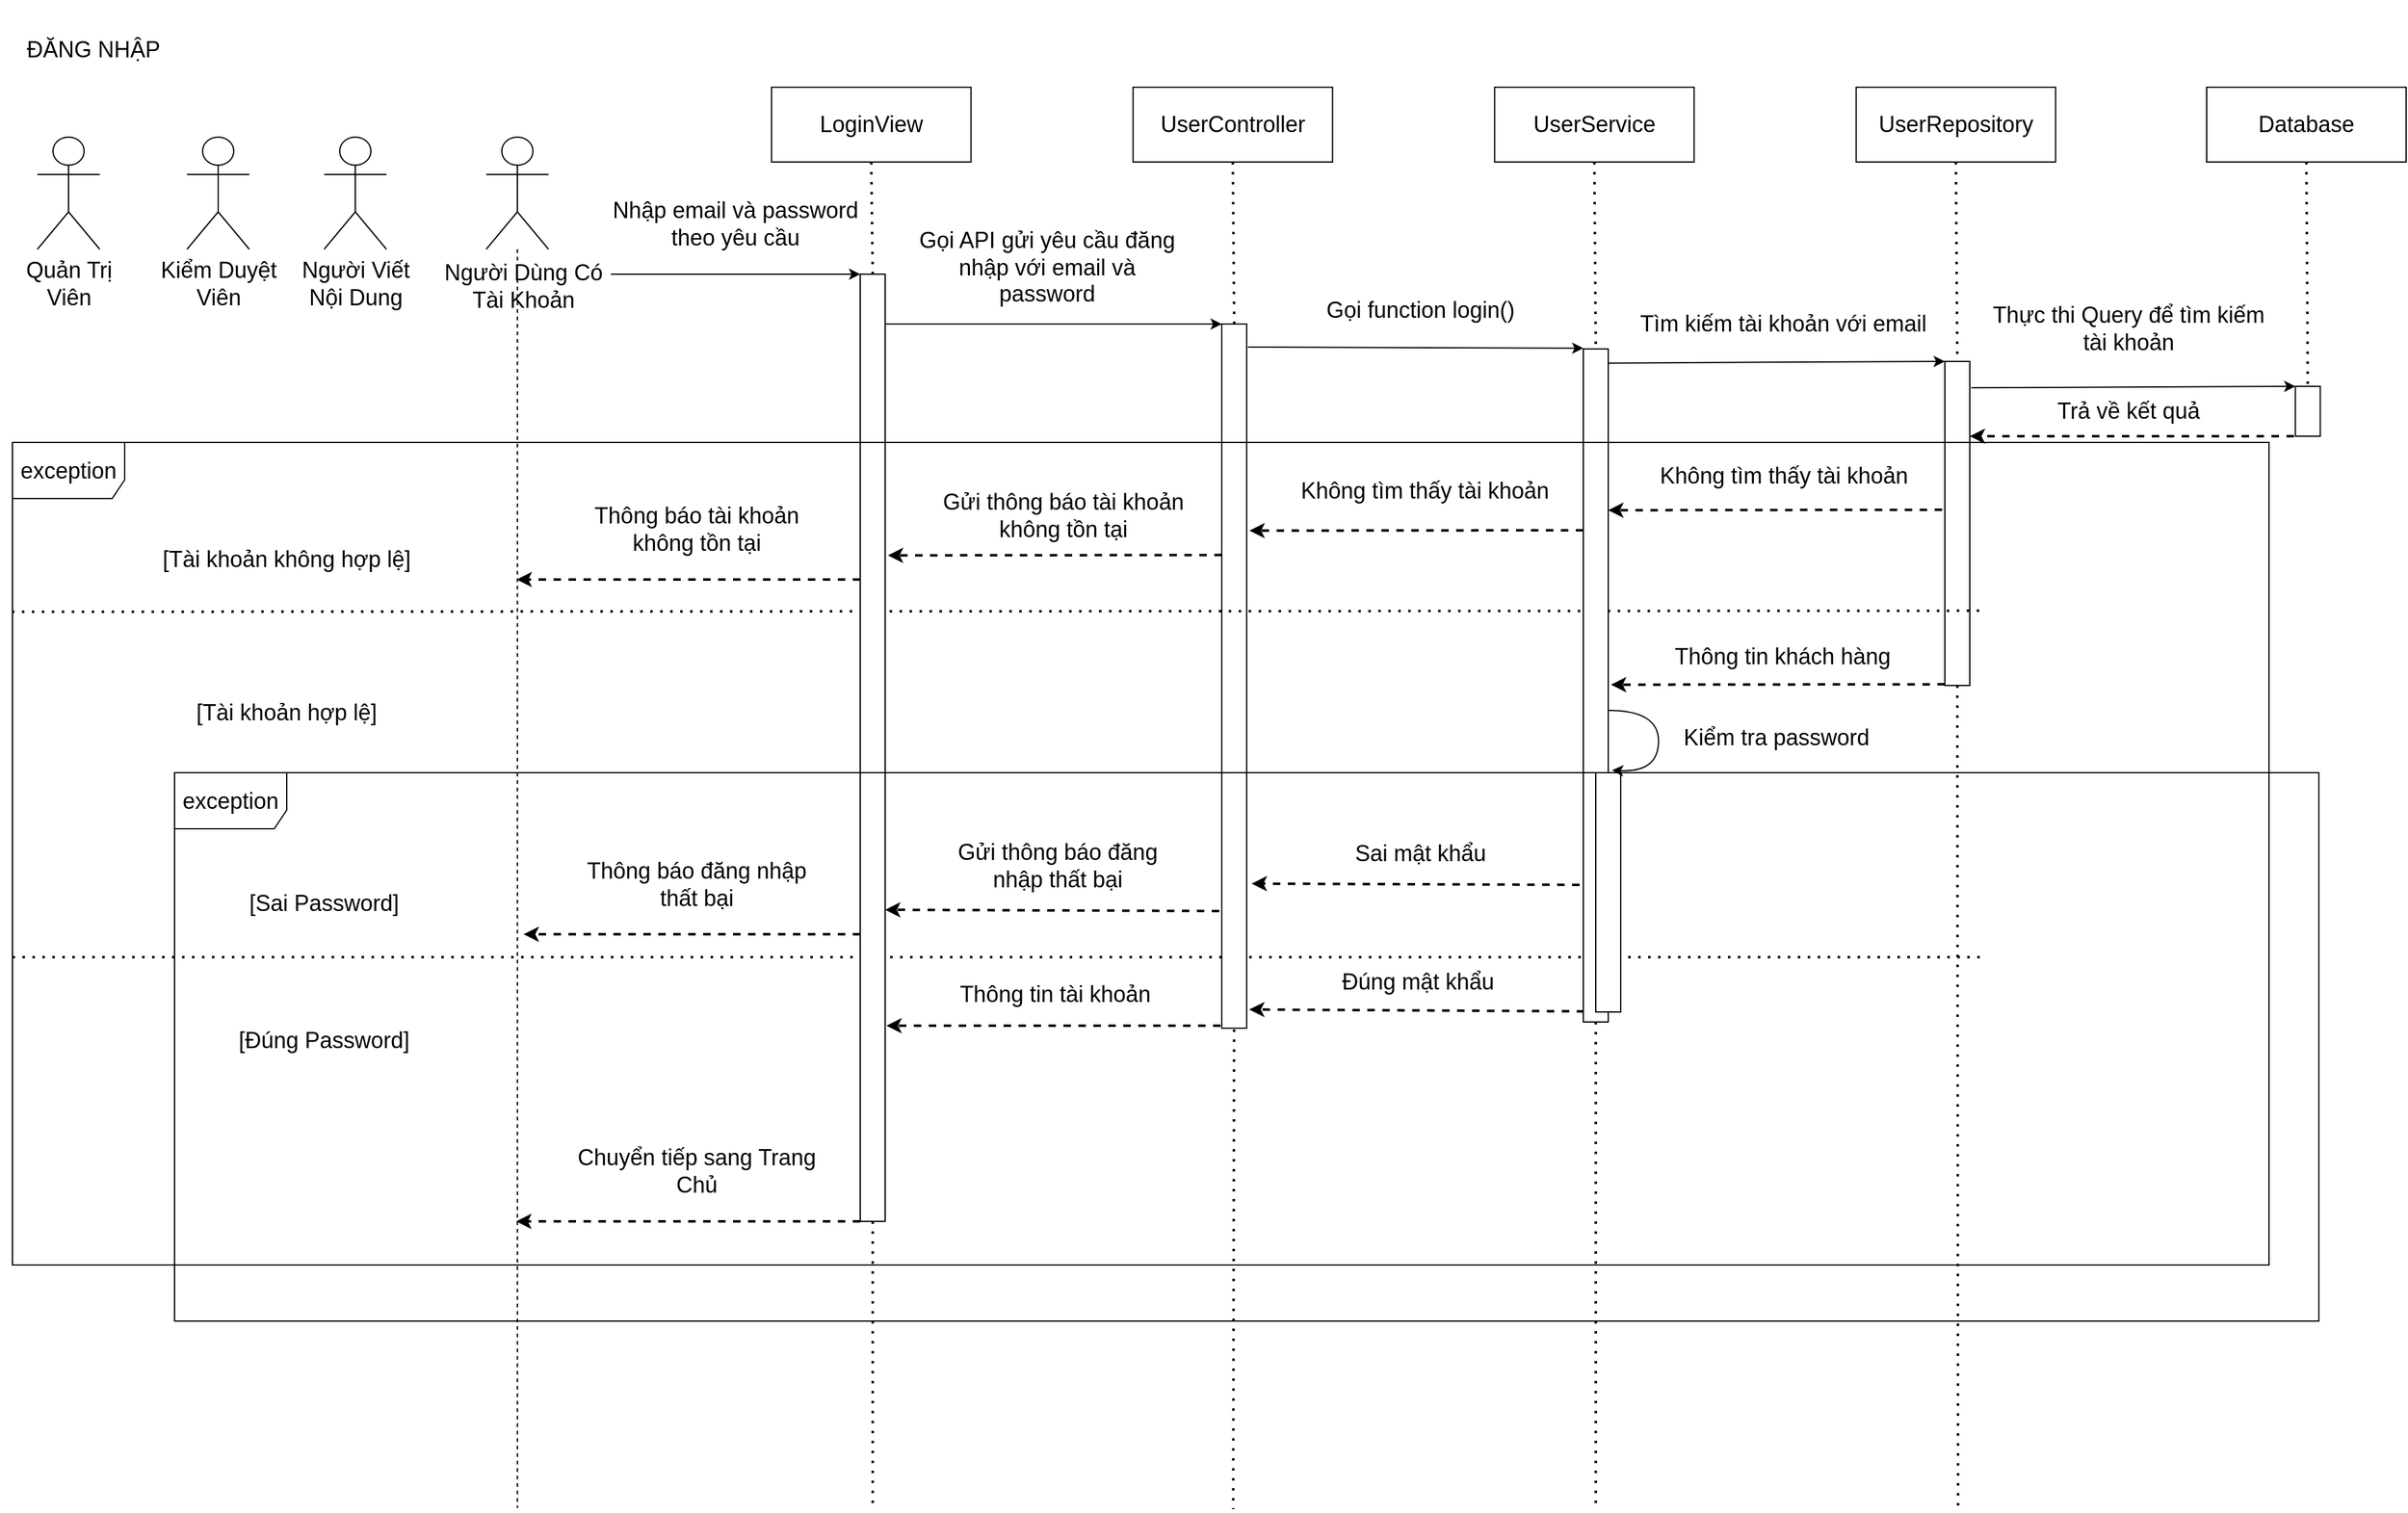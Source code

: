 <mxfile version="18.2.0" type="device" pages="6"><diagram id="n8IhO_Ro7cangzK_14Rg" name="LOGIN"><mxGraphModel dx="2429" dy="1120" grid="1" gridSize="10" guides="1" tooltips="1" connect="1" arrows="1" fold="1" page="1" pageScale="1" pageWidth="4681" pageHeight="3300" math="0" shadow="0"><root><mxCell id="0"/><mxCell id="1" parent="0"/><mxCell id="tB-gawhfz-7IlmSra5r--7" value="" style="endArrow=none;dashed=1;html=1;dashPattern=1 3;strokeWidth=2;rounded=0;" parent="1" edge="1"><mxGeometry width="50" height="50" relative="1" as="geometry"><mxPoint x="170" y="988" as="sourcePoint"/><mxPoint x="1750" y="988" as="targetPoint"/></mxGeometry></mxCell><mxCell id="aLhld9dyotRtlb9XdBF2-4" value="Người Viết&lt;br&gt;Nội Dung" style="shape=umlActor;verticalLabelPosition=bottom;verticalAlign=top;html=1;outlineConnect=0;fontSize=18;" parent="1" vertex="1"><mxGeometry x="420" y="330" width="50" height="90" as="geometry"/></mxCell><mxCell id="aLhld9dyotRtlb9XdBF2-6" value="" style="endArrow=classic;html=1;rounded=0;" parent="1" edge="1"><mxGeometry width="50" height="50" relative="1" as="geometry"><mxPoint x="650" y="440" as="sourcePoint"/><mxPoint x="850" y="440" as="targetPoint"/></mxGeometry></mxCell><mxCell id="aLhld9dyotRtlb9XdBF2-10" value="" style="rounded=0;whiteSpace=wrap;html=1;" parent="1" vertex="1"><mxGeometry x="1140" y="480" width="20" height="510" as="geometry"/></mxCell><mxCell id="aLhld9dyotRtlb9XdBF2-8" value="" style="rounded=0;whiteSpace=wrap;html=1;" parent="1" vertex="1"><mxGeometry x="1720" y="510" width="20" height="260" as="geometry"/></mxCell><mxCell id="aLhld9dyotRtlb9XdBF2-18" value="" style="endArrow=none;dashed=1;html=1;dashPattern=1 3;strokeWidth=2;rounded=0;exitX=0.502;exitY=1;exitDx=0;exitDy=0;entryX=0.436;entryY=0.999;entryDx=0;entryDy=0;entryPerimeter=0;exitPerimeter=0;" parent="1" source="aLhld9dyotRtlb9XdBF2-9" edge="1"><mxGeometry width="50" height="50" relative="1" as="geometry"><mxPoint x="860" y="1430.0" as="sourcePoint"/><mxPoint x="860.03" y="1429.15" as="targetPoint"/></mxGeometry></mxCell><mxCell id="aLhld9dyotRtlb9XdBF2-20" value="" style="endArrow=none;dashed=1;html=1;dashPattern=1 3;strokeWidth=2;rounded=0;exitX=0.5;exitY=1;exitDx=0;exitDy=0;" parent="1" source="aLhld9dyotRtlb9XdBF2-11" edge="1"><mxGeometry width="50" height="50" relative="1" as="geometry"><mxPoint x="1439.67" y="1500" as="sourcePoint"/><mxPoint x="1440" y="1430" as="targetPoint"/></mxGeometry></mxCell><mxCell id="aLhld9dyotRtlb9XdBF2-21" value="" style="endArrow=none;dashed=1;html=1;dashPattern=1 3;strokeWidth=2;rounded=0;exitX=0.5;exitY=1;exitDx=0;exitDy=0;entryX=0.987;entryY=1.001;entryDx=0;entryDy=0;entryPerimeter=0;" parent="1" source="aLhld9dyotRtlb9XdBF2-8" edge="1"><mxGeometry width="50" height="50" relative="1" as="geometry"><mxPoint x="1739.33" y="1520" as="sourcePoint"/><mxPoint x="1730.61" y="1430.85" as="targetPoint"/></mxGeometry></mxCell><mxCell id="FsUCzMZe3Bczd_uIAIRp-5" value="UserService" style="rounded=0;whiteSpace=wrap;html=1;fontSize=18;" parent="1" vertex="1"><mxGeometry x="1358.85" y="290" width="160" height="60" as="geometry"/></mxCell><mxCell id="FsUCzMZe3Bczd_uIAIRp-8" value="Gọi API gửi yêu cầu đăng nhập với email và password" style="text;html=1;strokeColor=none;fillColor=none;align=center;verticalAlign=middle;whiteSpace=wrap;rounded=0;fontSize=18;" parent="1" vertex="1"><mxGeometry x="890" y="400" width="220" height="70" as="geometry"/></mxCell><mxCell id="FsUCzMZe3Bczd_uIAIRp-9" value="" style="endArrow=none;dashed=1;html=1;dashPattern=1 3;strokeWidth=2;rounded=0;exitX=0.5;exitY=1;exitDx=0;exitDy=0;entryX=0.5;entryY=0;entryDx=0;entryDy=0;" parent="1" source="ca3bqV0d7RzENyXQqCDM-113" target="aLhld9dyotRtlb9XdBF2-9" edge="1"><mxGeometry width="50" height="50" relative="1" as="geometry"><mxPoint x="860.0" y="400" as="sourcePoint"/><mxPoint x="860" y="430" as="targetPoint"/></mxGeometry></mxCell><mxCell id="FsUCzMZe3Bczd_uIAIRp-10" value="" style="endArrow=none;dashed=1;html=1;dashPattern=1 3;strokeWidth=2;rounded=0;exitX=0.5;exitY=1;exitDx=0;exitDy=0;entryX=0.5;entryY=0;entryDx=0;entryDy=0;" parent="1" source="ca3bqV0d7RzENyXQqCDM-114" target="aLhld9dyotRtlb9XdBF2-10" edge="1"><mxGeometry width="50" height="50" relative="1" as="geometry"><mxPoint x="1150.0" y="400" as="sourcePoint"/><mxPoint x="1190" y="440" as="targetPoint"/></mxGeometry></mxCell><mxCell id="FsUCzMZe3Bczd_uIAIRp-11" value="" style="endArrow=none;dashed=1;html=1;dashPattern=1 3;strokeWidth=2;rounded=0;exitX=0.5;exitY=1;exitDx=0;exitDy=0;entryX=0.5;entryY=0;entryDx=0;entryDy=0;" parent="1" source="FsUCzMZe3Bczd_uIAIRp-5" target="aLhld9dyotRtlb9XdBF2-11" edge="1"><mxGeometry width="50" height="50" relative="1" as="geometry"><mxPoint x="880" y="420" as="sourcePoint"/><mxPoint x="880" y="450" as="targetPoint"/></mxGeometry></mxCell><mxCell id="FsUCzMZe3Bczd_uIAIRp-12" value="" style="endArrow=none;dashed=1;html=1;dashPattern=1 3;strokeWidth=2;rounded=0;exitX=0.5;exitY=1;exitDx=0;exitDy=0;entryX=0.5;entryY=0;entryDx=0;entryDy=0;" parent="1" source="ca3bqV0d7RzENyXQqCDM-115" target="aLhld9dyotRtlb9XdBF2-8" edge="1"><mxGeometry width="50" height="50" relative="1" as="geometry"><mxPoint x="1730" y="400" as="sourcePoint"/><mxPoint x="1710" y="440" as="targetPoint"/></mxGeometry></mxCell><mxCell id="FsUCzMZe3Bczd_uIAIRp-13" value="" style="endArrow=classic;html=1;rounded=0;fontSize=18;dashed=1;strokeWidth=2;exitX=0.003;exitY=0.226;exitDx=0;exitDy=0;exitPerimeter=0;" parent="1" edge="1"><mxGeometry width="50" height="50" relative="1" as="geometry"><mxPoint x="850.0" y="685.04" as="sourcePoint"/><mxPoint x="574.387" y="685.04" as="targetPoint"/></mxGeometry></mxCell><mxCell id="FsUCzMZe3Bczd_uIAIRp-16" value="Thông báo tài khoản không tồn tại" style="text;html=1;strokeColor=none;fillColor=none;align=center;verticalAlign=middle;whiteSpace=wrap;rounded=0;fontSize=18;" parent="1" vertex="1"><mxGeometry x="608.53" y="620" width="219.94" height="50" as="geometry"/></mxCell><mxCell id="FsUCzMZe3Bczd_uIAIRp-17" value="[Tài khoản không hợp lệ]" style="text;html=1;strokeColor=none;fillColor=none;align=center;verticalAlign=middle;whiteSpace=wrap;rounded=0;fontSize=18;" parent="1" vertex="1"><mxGeometry x="270" y="633.78" width="240" height="70" as="geometry"/></mxCell><mxCell id="FsUCzMZe3Bczd_uIAIRp-24" value="[Tài khoản hợp lệ]" style="text;html=1;strokeColor=none;fillColor=none;align=center;verticalAlign=middle;whiteSpace=wrap;rounded=0;fontSize=18;" parent="1" vertex="1"><mxGeometry x="270" y="757.37" width="240" height="70" as="geometry"/></mxCell><mxCell id="FsUCzMZe3Bczd_uIAIRp-25" value="[Đúng Password]" style="text;html=1;strokeColor=none;fillColor=none;align=center;verticalAlign=middle;whiteSpace=wrap;rounded=0;fontSize=18;" parent="1" vertex="1"><mxGeometry x="310" y="1020" width="220.24" height="70" as="geometry"/></mxCell><mxCell id="FsUCzMZe3Bczd_uIAIRp-39" value="" style="endArrow=classic;html=1;rounded=0;fontSize=18;strokeWidth=2;dashed=1;" parent="1" edge="1"><mxGeometry width="50" height="50" relative="1" as="geometry"><mxPoint x="1427" y="930" as="sourcePoint"/><mxPoint x="1164" y="929" as="targetPoint"/></mxGeometry></mxCell><mxCell id="FsUCzMZe3Bczd_uIAIRp-40" value="Đúng mật khẩu" style="text;html=1;strokeColor=none;fillColor=none;align=center;verticalAlign=middle;whiteSpace=wrap;rounded=0;fontSize=18;" parent="1" vertex="1"><mxGeometry x="1228.85" y="995" width="136.9" height="25" as="geometry"/></mxCell><mxCell id="FsUCzMZe3Bczd_uIAIRp-41" value="" style="endArrow=classic;html=1;rounded=0;fontSize=18;strokeWidth=2;exitX=1.06;exitY=0.336;exitDx=0;exitDy=0;exitPerimeter=0;dashed=1;" parent="1" edge="1"><mxGeometry width="50" height="50" relative="1" as="geometry"><mxPoint x="1138" y="951" as="sourcePoint"/><mxPoint x="870" y="950" as="targetPoint"/></mxGeometry></mxCell><mxCell id="FsUCzMZe3Bczd_uIAIRp-45" value="" style="endArrow=classic;html=1;rounded=0;fontSize=18;strokeWidth=2;dashed=1;" parent="1" edge="1"><mxGeometry width="50" height="50" relative="1" as="geometry"><mxPoint x="850" y="969.63" as="sourcePoint"/><mxPoint x="580" y="969.63" as="targetPoint"/></mxGeometry></mxCell><mxCell id="FsUCzMZe3Bczd_uIAIRp-46" value="Thông báo đăng nhập thất bại" style="text;html=1;strokeColor=none;fillColor=none;align=center;verticalAlign=middle;whiteSpace=wrap;rounded=0;fontSize=18;" parent="1" vertex="1"><mxGeometry x="623.5" y="900" width="190" height="60" as="geometry"/></mxCell><mxCell id="FsUCzMZe3Bczd_uIAIRp-48" value="" style="endArrow=classic;html=1;rounded=0;fontSize=18;strokeWidth=2;dashed=1;" parent="1" edge="1"><mxGeometry width="50" height="50" relative="1" as="geometry"><mxPoint x="1139" y="1043" as="sourcePoint"/><mxPoint x="871" y="1043" as="targetPoint"/></mxGeometry></mxCell><mxCell id="FsUCzMZe3Bczd_uIAIRp-49" value="Gửi thông báo đăng nhập thất bại" style="text;html=1;strokeColor=none;fillColor=none;align=center;verticalAlign=middle;whiteSpace=wrap;rounded=0;fontSize=18;" parent="1" vertex="1"><mxGeometry x="916.35" y="890" width="185" height="50" as="geometry"/></mxCell><mxCell id="FsUCzMZe3Bczd_uIAIRp-50" value="" style="endArrow=classic;html=1;rounded=0;fontSize=18;strokeWidth=2;dashed=1;" parent="1" edge="1"><mxGeometry width="50" height="50" relative="1" as="geometry"><mxPoint x="1430.75" y="1031.5" as="sourcePoint"/><mxPoint x="1162" y="1030" as="targetPoint"/></mxGeometry></mxCell><mxCell id="FsUCzMZe3Bczd_uIAIRp-51" value="Sai mật khẩu" style="text;html=1;strokeColor=none;fillColor=none;align=center;verticalAlign=middle;whiteSpace=wrap;rounded=0;fontSize=18;" parent="1" vertex="1"><mxGeometry x="1206.75" y="890" width="185" height="30" as="geometry"/></mxCell><mxCell id="FsUCzMZe3Bczd_uIAIRp-54" value="ĐĂNG NHẬP" style="text;html=1;strokeColor=none;fillColor=none;align=center;verticalAlign=middle;whiteSpace=wrap;rounded=0;fontSize=18;" parent="1" vertex="1"><mxGeometry x="160" y="220" width="150" height="80" as="geometry"/></mxCell><mxCell id="ca3bqV0d7RzENyXQqCDM-1" value="Kiểm Duyệt&lt;br&gt;Viên" style="shape=umlActor;verticalLabelPosition=bottom;verticalAlign=top;html=1;outlineConnect=0;fontSize=18;" parent="1" vertex="1"><mxGeometry x="310" y="330" width="50" height="90" as="geometry"/></mxCell><mxCell id="ca3bqV0d7RzENyXQqCDM-2" value="Quản Trị&lt;br&gt;Viên" style="shape=umlActor;verticalLabelPosition=bottom;verticalAlign=top;html=1;outlineConnect=0;fontSize=18;" parent="1" vertex="1"><mxGeometry x="190" y="330" width="50" height="90" as="geometry"/></mxCell><mxCell id="ca3bqV0d7RzENyXQqCDM-70" value="" style="endArrow=none;dashed=1;html=1;dashPattern=1 3;strokeWidth=2;rounded=0;exitX=0.5;exitY=1;exitDx=0;exitDy=0;entryX=0.619;entryY=1.001;entryDx=0;entryDy=0;entryPerimeter=0;" parent="1" source="aLhld9dyotRtlb9XdBF2-10" edge="1"><mxGeometry width="50" height="50" relative="1" as="geometry"><mxPoint x="1149.0" y="1409.86" as="sourcePoint"/><mxPoint x="1149.17" y="1430.85" as="targetPoint"/></mxGeometry></mxCell><mxCell id="ca3bqV0d7RzENyXQqCDM-113" value="LoginView" style="rounded=0;whiteSpace=wrap;html=1;fontSize=18;" parent="1" vertex="1"><mxGeometry x="778.85" y="290" width="160" height="60" as="geometry"/></mxCell><mxCell id="ca3bqV0d7RzENyXQqCDM-114" value="UserController" style="rounded=0;whiteSpace=wrap;html=1;fontSize=18;" parent="1" vertex="1"><mxGeometry x="1068.85" y="290" width="160" height="60" as="geometry"/></mxCell><mxCell id="ca3bqV0d7RzENyXQqCDM-115" value="UserRepository" style="rounded=0;whiteSpace=wrap;html=1;fontSize=18;" parent="1" vertex="1"><mxGeometry x="1648.85" y="290" width="160" height="60" as="geometry"/></mxCell><mxCell id="ca3bqV0d7RzENyXQqCDM-126" value="Nhập email và password theo yêu cầu" style="text;html=1;strokeColor=none;fillColor=none;align=center;verticalAlign=middle;whiteSpace=wrap;rounded=0;fontSize=18;" parent="1" vertex="1"><mxGeometry x="650" y="370" width="200" height="60" as="geometry"/></mxCell><mxCell id="ca3bqV0d7RzENyXQqCDM-127" value="" style="endArrow=classic;html=1;rounded=0;entryX=0;entryY=0;entryDx=0;entryDy=0;" parent="1" target="aLhld9dyotRtlb9XdBF2-10" edge="1"><mxGeometry width="50" height="50" relative="1" as="geometry"><mxPoint x="870" y="480" as="sourcePoint"/><mxPoint x="1085" y="470" as="targetPoint"/></mxGeometry></mxCell><mxCell id="ca3bqV0d7RzENyXQqCDM-128" value="Gọi function login()" style="text;html=1;strokeColor=none;fillColor=none;align=center;verticalAlign=middle;whiteSpace=wrap;rounded=0;fontSize=18;" parent="1" vertex="1"><mxGeometry x="1200" y="449.39" width="198.5" height="40" as="geometry"/></mxCell><mxCell id="ca3bqV0d7RzENyXQqCDM-129" value="" style="endArrow=classic;html=1;rounded=0;entryX=0;entryY=0;entryDx=0;entryDy=0;exitX=1.05;exitY=0.057;exitDx=0;exitDy=0;exitPerimeter=0;" parent="1" edge="1"><mxGeometry width="50" height="50" relative="1" as="geometry"><mxPoint x="1161.0" y="498.46" as="sourcePoint"/><mxPoint x="1430.0" y="499.39" as="targetPoint"/></mxGeometry></mxCell><mxCell id="ca3bqV0d7RzENyXQqCDM-131" value="Tìm kiếm tài khoản với email" style="text;html=1;strokeColor=none;fillColor=none;align=center;verticalAlign=middle;whiteSpace=wrap;rounded=0;fontSize=18;" parent="1" vertex="1"><mxGeometry x="1473.91" y="460" width="233.19" height="40" as="geometry"/></mxCell><mxCell id="ca3bqV0d7RzENyXQqCDM-132" value="" style="endArrow=classic;html=1;rounded=0;exitX=1.025;exitY=0.021;exitDx=0;exitDy=0;exitPerimeter=0;entryX=0;entryY=0;entryDx=0;entryDy=0;" parent="1" source="aLhld9dyotRtlb9XdBF2-11" target="aLhld9dyotRtlb9XdBF2-8" edge="1"><mxGeometry width="50" height="50" relative="1" as="geometry"><mxPoint x="1456.31" y="539.99" as="sourcePoint"/><mxPoint x="1710" y="540" as="targetPoint"/></mxGeometry></mxCell><mxCell id="ca3bqV0d7RzENyXQqCDM-135" value="Không tìm thấy tài khoản" style="text;html=1;strokeColor=none;fillColor=none;align=center;verticalAlign=middle;whiteSpace=wrap;rounded=0;fontSize=18;" parent="1" vertex="1"><mxGeometry x="1485.5" y="587.37" width="210" height="30" as="geometry"/></mxCell><mxCell id="ca3bqV0d7RzENyXQqCDM-136" value="" style="endArrow=classic;html=1;rounded=0;fontSize=18;strokeWidth=2;dashed=1;exitX=-0.11;exitY=0.103;exitDx=0;exitDy=0;exitPerimeter=0;" parent="1" edge="1"><mxGeometry width="50" height="50" relative="1" as="geometry"><mxPoint x="1717.8" y="629.049" as="sourcePoint"/><mxPoint x="1450" y="629.37" as="targetPoint"/></mxGeometry></mxCell><mxCell id="ca3bqV0d7RzENyXQqCDM-138" value="Không tìm thấy tài khoản" style="text;html=1;strokeColor=none;fillColor=none;align=center;verticalAlign=middle;whiteSpace=wrap;rounded=0;fontSize=18;" parent="1" vertex="1"><mxGeometry x="1197.7" y="593.78" width="210" height="40" as="geometry"/></mxCell><mxCell id="ca3bqV0d7RzENyXQqCDM-139" value="" style="endArrow=classic;html=1;rounded=0;fontSize=18;strokeWidth=2;dashed=1;exitX=-0.11;exitY=0.103;exitDx=0;exitDy=0;exitPerimeter=0;" parent="1" edge="1"><mxGeometry width="50" height="50" relative="1" as="geometry"><mxPoint x="1430.0" y="645.459" as="sourcePoint"/><mxPoint x="1162.2" y="645.78" as="targetPoint"/></mxGeometry></mxCell><mxCell id="ca3bqV0d7RzENyXQqCDM-140" value="Gửi thông báo tài khoản không tồn tại" style="text;html=1;strokeColor=none;fillColor=none;align=center;verticalAlign=middle;whiteSpace=wrap;rounded=0;fontSize=18;" parent="1" vertex="1"><mxGeometry x="907.7" y="613.63" width="210" height="40" as="geometry"/></mxCell><mxCell id="ca3bqV0d7RzENyXQqCDM-141" value="" style="endArrow=classic;html=1;rounded=0;fontSize=18;strokeWidth=2;dashed=1;exitX=-0.11;exitY=0.103;exitDx=0;exitDy=0;exitPerimeter=0;" parent="1" edge="1"><mxGeometry width="50" height="50" relative="1" as="geometry"><mxPoint x="1140.0" y="665.309" as="sourcePoint"/><mxPoint x="872.2" y="665.63" as="targetPoint"/></mxGeometry></mxCell><mxCell id="ca3bqV0d7RzENyXQqCDM-143" value="Thông tin khách hàng" style="text;html=1;strokeColor=none;fillColor=none;align=center;verticalAlign=middle;whiteSpace=wrap;rounded=0;fontSize=18;" parent="1" vertex="1"><mxGeometry x="1485" y="732" width="210" height="30" as="geometry"/></mxCell><mxCell id="ca3bqV0d7RzENyXQqCDM-144" value="" style="endArrow=classic;html=1;rounded=0;fontSize=18;strokeWidth=2;dashed=1;exitX=-0.11;exitY=0.103;exitDx=0;exitDy=0;exitPerimeter=0;" parent="1" edge="1"><mxGeometry width="50" height="50" relative="1" as="geometry"><mxPoint x="1720.0" y="769.049" as="sourcePoint"/><mxPoint x="1452.2" y="769.37" as="targetPoint"/></mxGeometry></mxCell><mxCell id="ca3bqV0d7RzENyXQqCDM-149" value="Kiểm tra password" style="text;html=1;strokeColor=none;fillColor=none;align=center;verticalAlign=middle;whiteSpace=wrap;rounded=0;fontSize=18;" parent="1" vertex="1"><mxGeometry x="1500" y="797.37" width="170" height="30" as="geometry"/></mxCell><mxCell id="ca3bqV0d7RzENyXQqCDM-155" value="[Sai Password]" style="text;html=1;strokeColor=none;fillColor=none;align=center;verticalAlign=middle;whiteSpace=wrap;rounded=0;fontSize=18;" parent="1" vertex="1"><mxGeometry x="310" y="910" width="220.24" height="70" as="geometry"/></mxCell><mxCell id="ca3bqV0d7RzENyXQqCDM-156" value="" style="shape=umlLifeline;participant=umlActor;perimeter=lifelinePerimeter;whiteSpace=wrap;html=1;container=1;collapsible=0;recursiveResize=0;verticalAlign=top;spacingTop=36;outlineConnect=0;size=90;" parent="1" vertex="1"><mxGeometry x="550" y="330" width="50" height="1100" as="geometry"/></mxCell><mxCell id="ca3bqV0d7RzENyXQqCDM-157" value="&lt;font style=&quot;font-size: 18px&quot;&gt;Người Dùng Có&lt;br&gt;Tài Khoản&lt;br&gt;&lt;/font&gt;" style="text;html=1;strokeColor=none;fillColor=none;align=center;verticalAlign=middle;whiteSpace=wrap;rounded=0;" parent="ca3bqV0d7RzENyXQqCDM-156" vertex="1"><mxGeometry x="-35" y="100" width="130" height="40" as="geometry"/></mxCell><mxCell id="ca3bqV0d7RzENyXQqCDM-161" value="" style="rounded=0;whiteSpace=wrap;html=1;" parent="1" vertex="1"><mxGeometry x="1140" y="480" width="20" height="510" as="geometry"/></mxCell><mxCell id="ca3bqV0d7RzENyXQqCDM-163" value="" style="rounded=0;whiteSpace=wrap;html=1;" parent="1" vertex="1"><mxGeometry x="1140" y="480" width="20" height="565" as="geometry"/></mxCell><mxCell id="ca3bqV0d7RzENyXQqCDM-164" value="Thông tin tài khoản&amp;nbsp;" style="text;html=1;strokeColor=none;fillColor=none;align=center;verticalAlign=middle;whiteSpace=wrap;rounded=0;fontSize=18;" parent="1" vertex="1"><mxGeometry x="923.85" y="1003" width="170" height="29" as="geometry"/></mxCell><mxCell id="ca3bqV0d7RzENyXQqCDM-166" value="" style="endArrow=classic;html=1;rounded=0;fontSize=18;strokeWidth=2;dashed=1;" parent="1" edge="1"><mxGeometry width="50" height="50" relative="1" as="geometry"><mxPoint x="850" y="1200" as="sourcePoint"/><mxPoint x="574" y="1200" as="targetPoint"/></mxGeometry></mxCell><mxCell id="jhOKid1gpkrwEUVzmVM3-2" value="Database" style="rounded=0;whiteSpace=wrap;html=1;fontSize=18;" parent="1" vertex="1"><mxGeometry x="1930" y="290" width="160" height="60" as="geometry"/></mxCell><mxCell id="jhOKid1gpkrwEUVzmVM3-4" value="" style="endArrow=none;dashed=1;html=1;dashPattern=1 3;strokeWidth=2;rounded=0;exitX=0.5;exitY=1;exitDx=0;exitDy=0;entryX=0.5;entryY=0;entryDx=0;entryDy=0;" parent="1" source="jhOKid1gpkrwEUVzmVM3-2" target="jhOKid1gpkrwEUVzmVM3-1" edge="1"><mxGeometry width="50" height="50" relative="1" as="geometry"><mxPoint x="1960" y="360" as="sourcePoint"/><mxPoint x="1961.15" y="540" as="targetPoint"/></mxGeometry></mxCell><mxCell id="jhOKid1gpkrwEUVzmVM3-5" value="Thực thi Query để tìm kiếm tài khoản" style="text;html=1;strokeColor=none;fillColor=none;align=center;verticalAlign=middle;whiteSpace=wrap;rounded=0;fontSize=18;" parent="1" vertex="1"><mxGeometry x="1751.15" y="449.39" width="233.19" height="70" as="geometry"/></mxCell><mxCell id="jhOKid1gpkrwEUVzmVM3-6" value="" style="endArrow=classic;html=1;rounded=0;exitX=1.057;exitY=0.048;exitDx=0;exitDy=0;exitPerimeter=0;" parent="1" edge="1"><mxGeometry width="50" height="50" relative="1" as="geometry"><mxPoint x="1741.15" y="531.12" as="sourcePoint"/><mxPoint x="2001.15" y="530" as="targetPoint"/></mxGeometry></mxCell><mxCell id="jhOKid1gpkrwEUVzmVM3-8" value="Trả về kết quả" style="text;html=1;strokeColor=none;fillColor=none;align=center;verticalAlign=middle;whiteSpace=wrap;rounded=0;fontSize=18;" parent="1" vertex="1"><mxGeometry x="1797.42" y="535" width="140.65" height="30" as="geometry"/></mxCell><mxCell id="jhOKid1gpkrwEUVzmVM3-9" value="" style="endArrow=classic;html=1;rounded=0;fontSize=18;strokeWidth=2;dashed=1;" parent="1" edge="1"><mxGeometry width="50" height="50" relative="1" as="geometry"><mxPoint x="2000" y="570" as="sourcePoint"/><mxPoint x="1740" y="570" as="targetPoint"/></mxGeometry></mxCell><mxCell id="jhOKid1gpkrwEUVzmVM3-14" value="" style="endArrow=none;dashed=1;html=1;dashPattern=1 3;strokeWidth=2;rounded=0;exitX=-0.001;exitY=0.154;exitDx=0;exitDy=0;exitPerimeter=0;entryX=1;entryY=0.153;entryDx=0;entryDy=0;entryPerimeter=0;" parent="1" edge="1"><mxGeometry width="50" height="50" relative="1" as="geometry"><mxPoint x="169.57" y="710.9" as="sourcePoint"/><mxPoint x="1751.15" y="710.05" as="targetPoint"/></mxGeometry></mxCell><mxCell id="jhOKid1gpkrwEUVzmVM3-1" value="" style="rounded=0;whiteSpace=wrap;html=1;" parent="1" vertex="1"><mxGeometry x="2001.15" y="530" width="20" height="40" as="geometry"/></mxCell><mxCell id="aLhld9dyotRtlb9XdBF2-11" value="" style="rounded=0;whiteSpace=wrap;html=1;fillColor=default;" parent="1" vertex="1"><mxGeometry x="1430" y="500" width="20" height="540" as="geometry"/></mxCell><mxCell id="aLhld9dyotRtlb9XdBF2-9" value="" style="rounded=0;whiteSpace=wrap;html=1;" parent="1" vertex="1"><mxGeometry x="850" y="440" width="20" height="760" as="geometry"/></mxCell><mxCell id="tB-gawhfz-7IlmSra5r--11" value="" style="rounded=0;whiteSpace=wrap;html=1;" parent="1" vertex="1"><mxGeometry x="1440" y="840" width="20" height="192" as="geometry"/></mxCell><mxCell id="tB-gawhfz-7IlmSra5r--12" value="" style="curved=1;endArrow=classic;html=1;rounded=0;fontSize=18;exitX=0.966;exitY=0.04;exitDx=0;exitDy=0;exitPerimeter=0;" parent="1" edge="1"><mxGeometry width="50" height="50" relative="1" as="geometry"><mxPoint x="1450.0" y="790" as="sourcePoint"/><mxPoint x="1453" y="838" as="targetPoint"/><Array as="points"><mxPoint x="1490.68" y="790"/><mxPoint x="1490" y="840"/></Array></mxGeometry></mxCell><mxCell id="tB-gawhfz-7IlmSra5r--13" value="Chuyển tiếp sang Trang Chủ" style="text;html=1;strokeColor=none;fillColor=none;align=center;verticalAlign=middle;whiteSpace=wrap;rounded=0;fontSize=18;" parent="1" vertex="1"><mxGeometry x="613.5" y="1140" width="210" height="40" as="geometry"/></mxCell><mxCell id="Xb37S7Ld4O31QEmqD3eQ-2" value="exception" style="shape=umlFrame;whiteSpace=wrap;html=1;fontSize=18;width=90;height=45;" vertex="1" parent="1"><mxGeometry x="170" y="575" width="1810" height="660" as="geometry"/></mxCell><mxCell id="Xb37S7Ld4O31QEmqD3eQ-3" value="exception" style="shape=umlFrame;whiteSpace=wrap;html=1;fontSize=18;width=90;height=45;" vertex="1" parent="1"><mxGeometry x="300" y="840" width="1720" height="440" as="geometry"/></mxCell></root></mxGraphModel></diagram><diagram name="REGISTER" id="soCIVMjlMUKDhhSHn2Vc"><mxGraphModel dx="2429" dy="1120" grid="1" gridSize="10" guides="1" tooltips="1" connect="1" arrows="1" fold="1" page="1" pageScale="1" pageWidth="4681" pageHeight="3300" math="0" shadow="0"><root><mxCell id="LkME21F48TdlA89qMgdM-0"/><mxCell id="LkME21F48TdlA89qMgdM-1" parent="LkME21F48TdlA89qMgdM-0"/><mxCell id="ore1tDAEPZyTBUbeMV1R-3" value="" style="endArrow=classic;html=1;rounded=0;" parent="LkME21F48TdlA89qMgdM-1" edge="1"><mxGeometry width="50" height="50" relative="1" as="geometry"><mxPoint x="390" y="210" as="sourcePoint"/><mxPoint x="690.0" y="210" as="targetPoint"/></mxGeometry></mxCell><mxCell id="ore1tDAEPZyTBUbeMV1R-4" value="Yêu cầu đăng ký tài khoản với các thông tin được yêu cầu" style="text;html=1;strokeColor=none;fillColor=none;align=center;verticalAlign=middle;whiteSpace=wrap;rounded=0;fontSize=18;" parent="LkME21F48TdlA89qMgdM-1" vertex="1"><mxGeometry x="411.15" y="150" width="250" height="60" as="geometry"/></mxCell><mxCell id="ore1tDAEPZyTBUbeMV1R-5" value="" style="rounded=0;whiteSpace=wrap;html=1;" parent="LkME21F48TdlA89qMgdM-1" vertex="1"><mxGeometry x="690" y="210" width="20" height="870" as="geometry"/></mxCell><mxCell id="ore1tDAEPZyTBUbeMV1R-7" value="" style="rounded=0;whiteSpace=wrap;html=1;fillColor=default;" parent="LkME21F48TdlA89qMgdM-1" vertex="1"><mxGeometry x="1270" y="280" width="20" height="635" as="geometry"/></mxCell><mxCell id="ore1tDAEPZyTBUbeMV1R-9" value="" style="endArrow=none;dashed=1;html=1;dashPattern=1 3;strokeWidth=2;rounded=0;" parent="LkME21F48TdlA89qMgdM-1" edge="1"><mxGeometry width="50" height="50" relative="1" as="geometry"><mxPoint x="61" y="630" as="sourcePoint"/><mxPoint x="1890" y="630" as="targetPoint"/></mxGeometry></mxCell><mxCell id="ore1tDAEPZyTBUbeMV1R-10" value="" style="endArrow=none;dashed=1;html=1;dashPattern=1 3;strokeWidth=2;rounded=0;exitX=0.5;exitY=1;exitDx=0;exitDy=0;" parent="LkME21F48TdlA89qMgdM-1" source="ore1tDAEPZyTBUbeMV1R-5" edge="1"><mxGeometry width="50" height="50" relative="1" as="geometry"><mxPoint x="699.5" y="930.0" as="sourcePoint"/><mxPoint x="700" y="1400" as="targetPoint"/></mxGeometry></mxCell><mxCell id="ore1tDAEPZyTBUbeMV1R-11" value="" style="endArrow=none;dashed=1;html=1;dashPattern=1 3;strokeWidth=2;rounded=0;exitX=0.5;exitY=1;exitDx=0;exitDy=0;" parent="LkME21F48TdlA89qMgdM-1" source="ore1tDAEPZyTBUbeMV1R-7" edge="1"><mxGeometry width="50" height="50" relative="1" as="geometry"><mxPoint x="1280.0" y="970.0" as="sourcePoint"/><mxPoint x="1281" y="1401" as="targetPoint"/></mxGeometry></mxCell><mxCell id="ore1tDAEPZyTBUbeMV1R-12" value="" style="endArrow=none;dashed=1;html=1;dashPattern=1 3;strokeWidth=2;rounded=0;exitX=0.5;exitY=1;exitDx=0;exitDy=0;entryX=0.826;entryY=1.002;entryDx=0;entryDy=0;entryPerimeter=0;" parent="LkME21F48TdlA89qMgdM-1" source="ore1tDAEPZyTBUbeMV1R-62" edge="1"><mxGeometry width="50" height="50" relative="1" as="geometry"><mxPoint x="1570.0" y="950.0" as="sourcePoint"/><mxPoint x="1571.58" y="1401.9" as="targetPoint"/></mxGeometry></mxCell><mxCell id="ore1tDAEPZyTBUbeMV1R-13" value="RegisterView" style="rounded=0;whiteSpace=wrap;html=1;fontSize=18;" parent="LkME21F48TdlA89qMgdM-1" vertex="1"><mxGeometry x="620" y="80" width="160" height="60" as="geometry"/></mxCell><mxCell id="ore1tDAEPZyTBUbeMV1R-14" value="UserController" style="rounded=0;whiteSpace=wrap;html=1;fontSize=18;" parent="LkME21F48TdlA89qMgdM-1" vertex="1"><mxGeometry x="910" y="80" width="160" height="60" as="geometry"/></mxCell><mxCell id="ore1tDAEPZyTBUbeMV1R-15" value="UserService" style="rounded=0;whiteSpace=wrap;html=1;fontSize=18;" parent="LkME21F48TdlA89qMgdM-1" vertex="1"><mxGeometry x="1200" y="80" width="160" height="60" as="geometry"/></mxCell><mxCell id="ore1tDAEPZyTBUbeMV1R-16" value="UserRepository" style="rounded=0;whiteSpace=wrap;html=1;fontSize=18;" parent="LkME21F48TdlA89qMgdM-1" vertex="1"><mxGeometry x="1490" y="80" width="160" height="60" as="geometry"/></mxCell><mxCell id="ore1tDAEPZyTBUbeMV1R-18" value="" style="endArrow=none;dashed=1;html=1;dashPattern=1 3;strokeWidth=2;rounded=0;exitX=0.5;exitY=1;exitDx=0;exitDy=0;entryX=0.5;entryY=0;entryDx=0;entryDy=0;" parent="LkME21F48TdlA89qMgdM-1" source="ore1tDAEPZyTBUbeMV1R-13" target="ore1tDAEPZyTBUbeMV1R-5" edge="1"><mxGeometry width="50" height="50" relative="1" as="geometry"><mxPoint x="810" y="133" as="sourcePoint"/><mxPoint x="700" y="170" as="targetPoint"/></mxGeometry></mxCell><mxCell id="ore1tDAEPZyTBUbeMV1R-19" value="" style="endArrow=none;dashed=1;html=1;dashPattern=1 3;strokeWidth=2;rounded=0;exitX=0.5;exitY=1;exitDx=0;exitDy=0;entryX=0.5;entryY=0;entryDx=0;entryDy=0;" parent="LkME21F48TdlA89qMgdM-1" source="ore1tDAEPZyTBUbeMV1R-14" target="ore1tDAEPZyTBUbeMV1R-6" edge="1"><mxGeometry width="50" height="50" relative="1" as="geometry"><mxPoint x="710" y="150" as="sourcePoint"/><mxPoint x="1030" y="180" as="targetPoint"/></mxGeometry></mxCell><mxCell id="ore1tDAEPZyTBUbeMV1R-20" value="" style="endArrow=none;dashed=1;html=1;dashPattern=1 3;strokeWidth=2;rounded=0;exitX=0.5;exitY=1;exitDx=0;exitDy=0;entryX=0.5;entryY=0;entryDx=0;entryDy=0;" parent="LkME21F48TdlA89qMgdM-1" source="ore1tDAEPZyTBUbeMV1R-15" target="ore1tDAEPZyTBUbeMV1R-7" edge="1"><mxGeometry width="50" height="50" relative="1" as="geometry"><mxPoint x="720" y="160" as="sourcePoint"/><mxPoint x="720" y="190" as="targetPoint"/></mxGeometry></mxCell><mxCell id="ore1tDAEPZyTBUbeMV1R-21" value="" style="endArrow=none;dashed=1;html=1;dashPattern=1 3;strokeWidth=2;rounded=0;exitX=0.5;exitY=1;exitDx=0;exitDy=0;entryX=0.5;entryY=0;entryDx=0;entryDy=0;" parent="LkME21F48TdlA89qMgdM-1" source="ore1tDAEPZyTBUbeMV1R-16" target="ore1tDAEPZyTBUbeMV1R-62" edge="1"><mxGeometry width="50" height="50" relative="1" as="geometry"><mxPoint x="1550" y="150" as="sourcePoint"/><mxPoint x="1550" y="180" as="targetPoint"/></mxGeometry></mxCell><mxCell id="ore1tDAEPZyTBUbeMV1R-22" value="" style="endArrow=classic;html=1;rounded=0;fontSize=18;dashed=1;strokeWidth=2;" parent="LkME21F48TdlA89qMgdM-1" edge="1"><mxGeometry width="50" height="50" relative="1" as="geometry"><mxPoint x="692" y="603" as="sourcePoint"/><mxPoint x="354" y="600.78" as="targetPoint"/></mxGeometry></mxCell><mxCell id="ore1tDAEPZyTBUbeMV1R-23" value="Thông báo Email đã tồn tại hoặc username đã tồn tại, không tạo được tài khoản" style="text;html=1;strokeColor=none;fillColor=none;align=center;verticalAlign=middle;whiteSpace=wrap;rounded=0;fontSize=18;" parent="LkME21F48TdlA89qMgdM-1" vertex="1"><mxGeometry x="391.15" y="535" width="270" height="50" as="geometry"/></mxCell><mxCell id="ore1tDAEPZyTBUbeMV1R-24" value="[Email đăng ký hoặc username đã tồn tại]" style="text;html=1;strokeColor=none;fillColor=none;align=center;verticalAlign=middle;whiteSpace=wrap;rounded=0;fontSize=18;" parent="LkME21F48TdlA89qMgdM-1" vertex="1"><mxGeometry x="105.5" y="516" width="211" height="70" as="geometry"/></mxCell><mxCell id="ore1tDAEPZyTBUbeMV1R-25" value="[Email đăng ký và username chưa tồn tại]" style="text;html=1;strokeColor=none;fillColor=none;align=center;verticalAlign=middle;whiteSpace=wrap;rounded=0;fontSize=18;" parent="LkME21F48TdlA89qMgdM-1" vertex="1"><mxGeometry x="93.5" y="770.62" width="250" height="70" as="geometry"/></mxCell><mxCell id="ore1tDAEPZyTBUbeMV1R-34" value="" style="endArrow=classic;html=1;rounded=0;fontSize=18;strokeWidth=2;exitX=1.06;exitY=0.336;exitDx=0;exitDy=0;exitPerimeter=0;dashed=1;" parent="LkME21F48TdlA89qMgdM-1" edge="1"><mxGeometry width="50" height="50" relative="1" as="geometry"><mxPoint x="1560" y="513" as="sourcePoint"/><mxPoint x="1292.0" y="512.0" as="targetPoint"/></mxGeometry></mxCell><mxCell id="ore1tDAEPZyTBUbeMV1R-35" value="Tìm thấy tài khoản" style="text;html=1;strokeColor=none;fillColor=none;align=center;verticalAlign=middle;whiteSpace=wrap;rounded=0;fontSize=18;" parent="LkME21F48TdlA89qMgdM-1" vertex="1"><mxGeometry x="1338" y="462" width="185" height="40" as="geometry"/></mxCell><mxCell id="ore1tDAEPZyTBUbeMV1R-36" value="" style="endArrow=classic;html=1;rounded=0;fontSize=18;strokeWidth=2;exitX=1.06;exitY=0.336;exitDx=0;exitDy=0;exitPerimeter=0;dashed=1;" parent="LkME21F48TdlA89qMgdM-1" edge="1"><mxGeometry width="50" height="50" relative="1" as="geometry"><mxPoint x="1270.0" y="541" as="sourcePoint"/><mxPoint x="1002.0" y="540" as="targetPoint"/></mxGeometry></mxCell><mxCell id="ore1tDAEPZyTBUbeMV1R-37" value="Gửi thông báo Email đã tồn tại hoặc username đã tồn tại, không tạo được tài khoản" style="text;html=1;strokeColor=none;fillColor=none;align=center;verticalAlign=middle;whiteSpace=wrap;rounded=0;fontSize=18;" parent="LkME21F48TdlA89qMgdM-1" vertex="1"><mxGeometry x="1015" y="466" width="247.58" height="62" as="geometry"/></mxCell><mxCell id="ore1tDAEPZyTBUbeMV1R-38" value="" style="endArrow=classic;html=1;rounded=0;fontSize=18;strokeWidth=2;exitX=1.06;exitY=0.336;exitDx=0;exitDy=0;exitPerimeter=0;dashed=1;" parent="LkME21F48TdlA89qMgdM-1" edge="1"><mxGeometry width="50" height="50" relative="1" as="geometry"><mxPoint x="980.0" y="1051" as="sourcePoint"/><mxPoint x="712" y="1050" as="targetPoint"/></mxGeometry></mxCell><mxCell id="ore1tDAEPZyTBUbeMV1R-39" value="Gửi thông báo đăng ký thành công" style="text;html=1;strokeColor=none;fillColor=none;align=center;verticalAlign=middle;whiteSpace=wrap;rounded=0;fontSize=18;" parent="LkME21F48TdlA89qMgdM-1" vertex="1"><mxGeometry x="745" y="990" width="210" height="50" as="geometry"/></mxCell><mxCell id="ore1tDAEPZyTBUbeMV1R-41" value="" style="endArrow=classic;html=1;rounded=0;fontSize=18;strokeWidth=2;exitX=0.024;exitY=0.64;exitDx=0;exitDy=0;exitPerimeter=0;dashed=1;" parent="LkME21F48TdlA89qMgdM-1" edge="1"><mxGeometry width="50" height="50" relative="1" as="geometry"><mxPoint x="690.24" y="1080.4" as="sourcePoint"/><mxPoint x="349.76" y="1080" as="targetPoint"/></mxGeometry></mxCell><mxCell id="ore1tDAEPZyTBUbeMV1R-42" value="Thông báo đăng ký tài khoản thành công và điều hướng đến Trang Chủ" style="text;html=1;strokeColor=none;fillColor=none;align=center;verticalAlign=middle;whiteSpace=wrap;rounded=0;fontSize=18;" parent="LkME21F48TdlA89qMgdM-1" vertex="1"><mxGeometry x="380" y="990" width="290" height="80" as="geometry"/></mxCell><mxCell id="ore1tDAEPZyTBUbeMV1R-43" value="" style="endArrow=classic;html=1;rounded=0;fontSize=18;strokeWidth=2;exitX=1.06;exitY=0.336;exitDx=0;exitDy=0;exitPerimeter=0;dashed=1;" parent="LkME21F48TdlA89qMgdM-1" edge="1"><mxGeometry width="50" height="50" relative="1" as="geometry"><mxPoint x="978.0" y="577" as="sourcePoint"/><mxPoint x="710.0" y="576" as="targetPoint"/></mxGeometry></mxCell><mxCell id="ore1tDAEPZyTBUbeMV1R-44" value="Gửi thông báo Email đã tồn tại hoặc username đã tồn tại, không tạo được tài khoản" style="text;html=1;strokeColor=none;fillColor=none;align=center;verticalAlign=middle;whiteSpace=wrap;rounded=0;fontSize=18;" parent="LkME21F48TdlA89qMgdM-1" vertex="1"><mxGeometry x="729.25" y="516" width="241.5" height="50" as="geometry"/></mxCell><mxCell id="ore1tDAEPZyTBUbeMV1R-45" value="" style="endArrow=classic;html=1;rounded=0;fontSize=18;strokeWidth=2;exitX=1.06;exitY=0.336;exitDx=0;exitDy=0;exitPerimeter=0;dashed=1;" parent="LkME21F48TdlA89qMgdM-1" edge="1"><mxGeometry width="50" height="50" relative="1" as="geometry"><mxPoint x="1268.0" y="912.62" as="sourcePoint"/><mxPoint x="1000" y="912" as="targetPoint"/></mxGeometry></mxCell><mxCell id="ore1tDAEPZyTBUbeMV1R-46" value="Trả về thông tin tài khoản" style="text;html=1;strokeColor=none;fillColor=none;align=center;verticalAlign=middle;whiteSpace=wrap;rounded=0;fontSize=18;" parent="LkME21F48TdlA89qMgdM-1" vertex="1"><mxGeometry x="1023.79" y="863" width="230" height="40" as="geometry"/></mxCell><mxCell id="ore1tDAEPZyTBUbeMV1R-47" value="" style="endArrow=classic;html=1;rounded=0;fontSize=18;strokeWidth=2;exitX=1.06;exitY=0.336;exitDx=0;exitDy=0;exitPerimeter=0;dashed=1;" parent="LkME21F48TdlA89qMgdM-1" edge="1"><mxGeometry width="50" height="50" relative="1" as="geometry"><mxPoint x="1560" y="691" as="sourcePoint"/><mxPoint x="1292.0" y="690" as="targetPoint"/></mxGeometry></mxCell><mxCell id="ore1tDAEPZyTBUbeMV1R-48" value="Không tìm thấy tài khoản" style="text;html=1;strokeColor=none;fillColor=none;align=center;verticalAlign=middle;whiteSpace=wrap;rounded=0;fontSize=18;" parent="LkME21F48TdlA89qMgdM-1" vertex="1"><mxGeometry x="1329" y="640" width="203" height="40" as="geometry"/></mxCell><mxCell id="ore1tDAEPZyTBUbeMV1R-49" value="ĐĂNG KÝ" style="text;html=1;strokeColor=none;fillColor=none;align=center;verticalAlign=middle;whiteSpace=wrap;rounded=0;fontSize=18;" parent="LkME21F48TdlA89qMgdM-1" vertex="1"><mxGeometry x="50" y="20" width="130" height="70" as="geometry"/></mxCell><mxCell id="ore1tDAEPZyTBUbeMV1R-50" value="Database" style="rounded=0;whiteSpace=wrap;html=1;fontSize=18;" parent="LkME21F48TdlA89qMgdM-1" vertex="1"><mxGeometry x="1780" y="80" width="160" height="60" as="geometry"/></mxCell><mxCell id="ore1tDAEPZyTBUbeMV1R-51" value="" style="endArrow=none;dashed=1;html=1;dashPattern=1 3;strokeWidth=2;rounded=0;exitX=0.5;exitY=1;exitDx=0;exitDy=0;entryX=0.5;entryY=0;entryDx=0;entryDy=0;" parent="LkME21F48TdlA89qMgdM-1" source="ore1tDAEPZyTBUbeMV1R-50" target="ore1tDAEPZyTBUbeMV1R-54" edge="1"><mxGeometry width="50" height="50" relative="1" as="geometry"><mxPoint x="1860" y="150" as="sourcePoint"/><mxPoint x="1860" y="300" as="targetPoint"/></mxGeometry></mxCell><mxCell id="ore1tDAEPZyTBUbeMV1R-54" value="" style="rounded=0;whiteSpace=wrap;html=1;" parent="LkME21F48TdlA89qMgdM-1" vertex="1"><mxGeometry x="1850" y="340" width="20" height="63" as="geometry"/></mxCell><mxCell id="ore1tDAEPZyTBUbeMV1R-55" value="" style="endArrow=classic;html=1;rounded=0;fontSize=18;strokeWidth=2;exitX=1.06;exitY=0.336;exitDx=0;exitDy=0;exitPerimeter=0;" parent="LkME21F48TdlA89qMgdM-1" edge="1"><mxGeometry width="50" height="50" relative="1" as="geometry"><mxPoint x="1580" y="340" as="sourcePoint"/><mxPoint x="1848" y="340" as="targetPoint"/></mxGeometry></mxCell><mxCell id="ore1tDAEPZyTBUbeMV1R-56" value="Thực thi Query để tìm kiếm tài khoản theo email username" style="text;html=1;strokeColor=none;fillColor=none;align=center;verticalAlign=middle;whiteSpace=wrap;rounded=0;fontSize=18;" parent="LkME21F48TdlA89qMgdM-1" vertex="1"><mxGeometry x="1590" y="280" width="260" height="50" as="geometry"/></mxCell><mxCell id="ore1tDAEPZyTBUbeMV1R-57" value="" style="endArrow=classic;html=1;rounded=0;fontSize=18;strokeWidth=2;exitX=1.06;exitY=0.336;exitDx=0;exitDy=0;exitPerimeter=0;dashed=1;" parent="LkME21F48TdlA89qMgdM-1" edge="1"><mxGeometry width="50" height="50" relative="1" as="geometry"><mxPoint x="1850" y="402.32" as="sourcePoint"/><mxPoint x="1582.0" y="401.32" as="targetPoint"/></mxGeometry></mxCell><mxCell id="ore1tDAEPZyTBUbeMV1R-58" value="Trả về kết quả" style="text;html=1;strokeColor=none;fillColor=none;align=center;verticalAlign=middle;whiteSpace=wrap;rounded=0;fontSize=18;" parent="LkME21F48TdlA89qMgdM-1" vertex="1"><mxGeometry x="1625" y="360" width="182" height="35" as="geometry"/></mxCell><mxCell id="ore1tDAEPZyTBUbeMV1R-61" value="" style="endArrow=none;dashed=1;html=1;dashPattern=1 3;strokeWidth=2;rounded=0;exitX=0.5;exitY=1;exitDx=0;exitDy=0;" parent="LkME21F48TdlA89qMgdM-1" source="ore1tDAEPZyTBUbeMV1R-6" edge="1"><mxGeometry width="50" height="50" relative="1" as="geometry"><mxPoint x="990.0" y="1010.0" as="sourcePoint"/><mxPoint x="990" y="1400" as="targetPoint"/></mxGeometry></mxCell><mxCell id="ore1tDAEPZyTBUbeMV1R-62" value="" style="rounded=0;whiteSpace=wrap;html=1;" parent="LkME21F48TdlA89qMgdM-1" vertex="1"><mxGeometry x="1560" y="320" width="20" height="573" as="geometry"/></mxCell><mxCell id="ore1tDAEPZyTBUbeMV1R-63" value="" style="endArrow=classic;html=1;rounded=0;" parent="LkME21F48TdlA89qMgdM-1" edge="1"><mxGeometry width="50" height="50" relative="1" as="geometry"><mxPoint x="710.0" y="250" as="sourcePoint"/><mxPoint x="980" y="250" as="targetPoint"/></mxGeometry></mxCell><mxCell id="ore1tDAEPZyTBUbeMV1R-64" value="Gọi API tạo tài khoản mới với các thông tin được nhập vào view" style="text;html=1;strokeColor=none;fillColor=none;align=center;verticalAlign=middle;whiteSpace=wrap;rounded=0;fontSize=18;" parent="LkME21F48TdlA89qMgdM-1" vertex="1"><mxGeometry x="725" y="180" width="250" height="60" as="geometry"/></mxCell><mxCell id="ore1tDAEPZyTBUbeMV1R-65" value="" style="endArrow=classic;html=1;rounded=0;" parent="LkME21F48TdlA89qMgdM-1" edge="1"><mxGeometry width="50" height="50" relative="1" as="geometry"><mxPoint x="1000.0" y="279" as="sourcePoint"/><mxPoint x="1270" y="279" as="targetPoint"/></mxGeometry></mxCell><mxCell id="ore1tDAEPZyTBUbeMV1R-66" value="Gọi hàm register()" style="text;html=1;strokeColor=none;fillColor=none;align=center;verticalAlign=middle;whiteSpace=wrap;rounded=0;fontSize=18;" parent="LkME21F48TdlA89qMgdM-1" vertex="1"><mxGeometry x="1015" y="209" width="250" height="60" as="geometry"/></mxCell><mxCell id="ore1tDAEPZyTBUbeMV1R-67" value="" style="endArrow=classic;html=1;rounded=0;" parent="LkME21F48TdlA89qMgdM-1" edge="1"><mxGeometry width="50" height="50" relative="1" as="geometry"><mxPoint x="1290.0" y="320" as="sourcePoint"/><mxPoint x="1560" y="320" as="targetPoint"/></mxGeometry></mxCell><mxCell id="ore1tDAEPZyTBUbeMV1R-68" value="Yêu cầu kiểm tra email và username đã tồn tại chưa&amp;nbsp;" style="text;html=1;strokeColor=none;fillColor=none;align=center;verticalAlign=middle;whiteSpace=wrap;rounded=0;fontSize=18;" parent="LkME21F48TdlA89qMgdM-1" vertex="1"><mxGeometry x="1305" y="250" width="250" height="60" as="geometry"/></mxCell><mxCell id="ore1tDAEPZyTBUbeMV1R-70" value="" style="endArrow=classic;html=1;rounded=0;" parent="LkME21F48TdlA89qMgdM-1" edge="1"><mxGeometry width="50" height="50" relative="1" as="geometry"><mxPoint x="1291" y="780" as="sourcePoint"/><mxPoint x="1558.0" y="780.0" as="targetPoint"/></mxGeometry></mxCell><mxCell id="ore1tDAEPZyTBUbeMV1R-71" value="Gọi hàm yêu cầu lưu thông tin của tài khoản mới dưới database&amp;nbsp;" style="text;html=1;strokeColor=none;fillColor=none;align=center;verticalAlign=middle;whiteSpace=wrap;rounded=0;fontSize=18;" parent="LkME21F48TdlA89qMgdM-1" vertex="1"><mxGeometry x="1298" y="710" width="255" height="60" as="geometry"/></mxCell><mxCell id="ore1tDAEPZyTBUbeMV1R-72" value="" style="endArrow=none;dashed=1;html=1;dashPattern=1 3;strokeWidth=2;rounded=0;exitX=0.5;exitY=1;exitDx=0;exitDy=0;entryX=0.984;entryY=1.002;entryDx=0;entryDy=0;entryPerimeter=0;" parent="LkME21F48TdlA89qMgdM-1" source="ore1tDAEPZyTBUbeMV1R-54" edge="1"><mxGeometry width="50" height="50" relative="1" as="geometry"><mxPoint x="1859.6" y="420.0" as="sourcePoint"/><mxPoint x="1860.72" y="1401.9" as="targetPoint"/></mxGeometry></mxCell><mxCell id="wZolqGBEUX8l9i7xsGhd-3" value="" style="rounded=0;whiteSpace=wrap;html=1;" parent="LkME21F48TdlA89qMgdM-1" vertex="1"><mxGeometry x="1850" y="800" width="20" height="63" as="geometry"/></mxCell><mxCell id="wZolqGBEUX8l9i7xsGhd-4" value="" style="endArrow=classic;html=1;rounded=0;fontSize=18;strokeWidth=2;exitX=1.06;exitY=0.336;exitDx=0;exitDy=0;exitPerimeter=0;" parent="LkME21F48TdlA89qMgdM-1" edge="1"><mxGeometry width="50" height="50" relative="1" as="geometry"><mxPoint x="1580" y="800" as="sourcePoint"/><mxPoint x="1848" y="800" as="targetPoint"/></mxGeometry></mxCell><mxCell id="wZolqGBEUX8l9i7xsGhd-5" value="Thực thi Query để lưu tài khoản" style="text;html=1;strokeColor=none;fillColor=none;align=center;verticalAlign=middle;whiteSpace=wrap;rounded=0;fontSize=18;" parent="LkME21F48TdlA89qMgdM-1" vertex="1"><mxGeometry x="1590" y="750" width="241.5" height="40" as="geometry"/></mxCell><mxCell id="wZolqGBEUX8l9i7xsGhd-6" value="" style="endArrow=classic;html=1;rounded=0;fontSize=18;strokeWidth=2;exitX=1.06;exitY=0.336;exitDx=0;exitDy=0;exitPerimeter=0;dashed=1;" parent="LkME21F48TdlA89qMgdM-1" edge="1"><mxGeometry width="50" height="50" relative="1" as="geometry"><mxPoint x="1850" y="862.32" as="sourcePoint"/><mxPoint x="1582.0" y="861.32" as="targetPoint"/></mxGeometry></mxCell><mxCell id="wZolqGBEUX8l9i7xsGhd-7" value="Trả về kết quả" style="text;html=1;strokeColor=none;fillColor=none;align=center;verticalAlign=middle;whiteSpace=wrap;rounded=0;fontSize=18;" parent="LkME21F48TdlA89qMgdM-1" vertex="1"><mxGeometry x="1625" y="820" width="182" height="35" as="geometry"/></mxCell><mxCell id="wZolqGBEUX8l9i7xsGhd-8" value="" style="endArrow=classic;html=1;rounded=0;fontSize=18;strokeWidth=2;exitX=1.06;exitY=0.336;exitDx=0;exitDy=0;exitPerimeter=0;dashed=1;" parent="LkME21F48TdlA89qMgdM-1" edge="1"><mxGeometry width="50" height="50" relative="1" as="geometry"><mxPoint x="1560" y="892.32" as="sourcePoint"/><mxPoint x="1292.0" y="891.32" as="targetPoint"/></mxGeometry></mxCell><mxCell id="wZolqGBEUX8l9i7xsGhd-9" value="Trả về thông tin tài khoản" style="text;html=1;strokeColor=none;fillColor=none;align=center;verticalAlign=middle;whiteSpace=wrap;rounded=0;fontSize=18;" parent="LkME21F48TdlA89qMgdM-1" vertex="1"><mxGeometry x="1322" y="840.62" width="207" height="45" as="geometry"/></mxCell><mxCell id="ore1tDAEPZyTBUbeMV1R-6" value="" style="rounded=0;whiteSpace=wrap;html=1;" parent="LkME21F48TdlA89qMgdM-1" vertex="1"><mxGeometry x="980" y="250" width="20" height="800" as="geometry"/></mxCell><mxCell id="s2ZDrIsJgb2PnUdXPo9k-0" value="" style="shape=umlLifeline;participant=umlActor;perimeter=lifelinePerimeter;whiteSpace=wrap;html=1;container=1;collapsible=0;recursiveResize=0;verticalAlign=top;spacingTop=36;outlineConnect=0;size=105;" parent="LkME21F48TdlA89qMgdM-1" vertex="1"><mxGeometry x="323" y="130" width="50" height="1270" as="geometry"/></mxCell><mxCell id="SYLMjpgA6UzJqvi8U7ct-0" value="Quản Trị&lt;br&gt;Viên" style="shape=umlActor;verticalLabelPosition=bottom;verticalAlign=top;html=1;outlineConnect=0;fontSize=18;" parent="LkME21F48TdlA89qMgdM-1" vertex="1"><mxGeometry x="230" y="130" width="50" height="100" as="geometry"/></mxCell><mxCell id="SYLMjpgA6UzJqvi8U7ct-1" value="&lt;span style=&quot;font-size: 18px&quot;&gt;Khách Vãng&lt;br&gt;Lai&lt;br&gt;&lt;/span&gt;" style="text;html=1;strokeColor=none;fillColor=none;align=center;verticalAlign=middle;whiteSpace=wrap;rounded=0;" parent="LkME21F48TdlA89qMgdM-1" vertex="1"><mxGeometry x="297" y="240" width="110" height="40" as="geometry"/></mxCell><mxCell id="PIj4l_ebxgG_NwFI3gIN-1" value="exception" style="shape=umlFrame;whiteSpace=wrap;html=1;fontSize=18;width=90;height=45;" vertex="1" parent="LkME21F48TdlA89qMgdM-1"><mxGeometry x="60" y="450" width="1820" height="660" as="geometry"/></mxCell></root></mxGraphModel></diagram><diagram name="VIEW-NEWS" id="j75L3c0J4JlyDCS_2IOU"><mxGraphModel dx="2429" dy="1472" grid="1" gridSize="10" guides="1" tooltips="1" connect="1" arrows="1" fold="1" page="1" pageScale="1" pageWidth="4681" pageHeight="3300" math="0" shadow="0"><root><mxCell id="GF0mhCACmCMA5SUkNfcP-0"/><mxCell id="GF0mhCACmCMA5SUkNfcP-1" parent="GF0mhCACmCMA5SUkNfcP-0"/><mxCell id="2ssEJDjUZqkwRqBCqKkY-0" value="exception" style="shape=umlFrame;whiteSpace=wrap;html=1;fontSize=18;width=90;height=45;" parent="GF0mhCACmCMA5SUkNfcP-1" vertex="1"><mxGeometry x="280" y="440" width="1460" height="420" as="geometry"/></mxCell><mxCell id="2ssEJDjUZqkwRqBCqKkY-1" value="" style="endArrow=classic;html=1;rounded=0;" parent="GF0mhCACmCMA5SUkNfcP-1" edge="1"><mxGeometry width="50" height="50" relative="1" as="geometry"><mxPoint x="580" y="270" as="sourcePoint"/><mxPoint x="820" y="270" as="targetPoint"/></mxGeometry></mxCell><mxCell id="2ssEJDjUZqkwRqBCqKkY-3" value="" style="endArrow=none;dashed=1;html=1;dashPattern=1 3;strokeWidth=2;rounded=0;" parent="GF0mhCACmCMA5SUkNfcP-1" edge="1"><mxGeometry width="50" height="50" relative="1" as="geometry"><mxPoint x="280" y="630" as="sourcePoint"/><mxPoint x="1740" y="630" as="targetPoint"/></mxGeometry></mxCell><mxCell id="2ssEJDjUZqkwRqBCqKkY-4" value="" style="rounded=0;whiteSpace=wrap;html=1;" parent="GF0mhCACmCMA5SUkNfcP-1" vertex="1"><mxGeometry x="1690" y="350" width="20" height="370" as="geometry"/></mxCell><mxCell id="2ssEJDjUZqkwRqBCqKkY-5" value="" style="rounded=0;whiteSpace=wrap;html=1;fillColor=default;" parent="GF0mhCACmCMA5SUkNfcP-1" vertex="1"><mxGeometry x="1400" y="330" width="20" height="410" as="geometry"/></mxCell><mxCell id="2ssEJDjUZqkwRqBCqKkY-6" value="" style="endArrow=none;dashed=1;html=1;dashPattern=1 3;strokeWidth=2;rounded=0;exitX=0.5;exitY=1;exitDx=0;exitDy=0;" parent="GF0mhCACmCMA5SUkNfcP-1" source="2ssEJDjUZqkwRqBCqKkY-38" edge="1"><mxGeometry width="50" height="50" relative="1" as="geometry"><mxPoint x="830" y="1310" as="sourcePoint"/><mxPoint x="830" y="860" as="targetPoint"/></mxGeometry></mxCell><mxCell id="2ssEJDjUZqkwRqBCqKkY-7" value="" style="endArrow=none;dashed=1;html=1;dashPattern=1 3;strokeWidth=2;rounded=0;exitX=0.5;exitY=1;exitDx=0;exitDy=0;entryX=0.774;entryY=1.007;entryDx=0;entryDy=0;entryPerimeter=0;" parent="GF0mhCACmCMA5SUkNfcP-1" source="2ssEJDjUZqkwRqBCqKkY-5" target="2ssEJDjUZqkwRqBCqKkY-0" edge="1"><mxGeometry width="50" height="50" relative="1" as="geometry"><mxPoint x="1409.67" y="1380" as="sourcePoint"/><mxPoint x="1410" y="942" as="targetPoint"/></mxGeometry></mxCell><mxCell id="2ssEJDjUZqkwRqBCqKkY-8" value="" style="endArrow=none;dashed=1;html=1;dashPattern=1 3;strokeWidth=2;rounded=0;exitX=0.5;exitY=1;exitDx=0;exitDy=0;" parent="GF0mhCACmCMA5SUkNfcP-1" source="2ssEJDjUZqkwRqBCqKkY-4" edge="1"><mxGeometry width="50" height="50" relative="1" as="geometry"><mxPoint x="1709.33" y="1400" as="sourcePoint"/><mxPoint x="1700" y="860" as="targetPoint"/></mxGeometry></mxCell><mxCell id="2ssEJDjUZqkwRqBCqKkY-9" value="ArticleService" style="rounded=0;whiteSpace=wrap;html=1;fontSize=18;" parent="GF0mhCACmCMA5SUkNfcP-1" vertex="1"><mxGeometry x="1330" y="140" width="160" height="60" as="geometry"/></mxCell><mxCell id="2ssEJDjUZqkwRqBCqKkY-10" value="Gọi API yêu cầu hiện nội dung chi tiết bài báo với ID bài báo" style="text;html=1;strokeColor=none;fillColor=none;align=center;verticalAlign=middle;whiteSpace=wrap;rounded=0;fontSize=18;" parent="GF0mhCACmCMA5SUkNfcP-1" vertex="1"><mxGeometry x="842.52" y="232.5" width="264.95" height="67.5" as="geometry"/></mxCell><mxCell id="2ssEJDjUZqkwRqBCqKkY-11" value="" style="endArrow=none;dashed=1;html=1;dashPattern=1 3;strokeWidth=2;rounded=0;exitX=0.5;exitY=1;exitDx=0;exitDy=0;entryX=0.5;entryY=0;entryDx=0;entryDy=0;" parent="GF0mhCACmCMA5SUkNfcP-1" source="2ssEJDjUZqkwRqBCqKkY-23" target="2ssEJDjUZqkwRqBCqKkY-38" edge="1"><mxGeometry width="50" height="50" relative="1" as="geometry"><mxPoint x="825.0" y="160" as="sourcePoint"/><mxPoint x="825" y="200" as="targetPoint"/></mxGeometry></mxCell><mxCell id="2ssEJDjUZqkwRqBCqKkY-12" value="" style="endArrow=none;dashed=1;html=1;dashPattern=1 3;strokeWidth=2;rounded=0;exitX=0.5;exitY=1;exitDx=0;exitDy=0;entryX=0.5;entryY=0;entryDx=0;entryDy=0;" parent="GF0mhCACmCMA5SUkNfcP-1" source="2ssEJDjUZqkwRqBCqKkY-24" target="2ssEJDjUZqkwRqBCqKkY-44" edge="1"><mxGeometry width="50" height="50" relative="1" as="geometry"><mxPoint x="1115.0" y="160" as="sourcePoint"/><mxPoint x="1115" y="240" as="targetPoint"/></mxGeometry></mxCell><mxCell id="2ssEJDjUZqkwRqBCqKkY-13" value="" style="endArrow=none;dashed=1;html=1;dashPattern=1 3;strokeWidth=2;rounded=0;exitX=0.5;exitY=1;exitDx=0;exitDy=0;entryX=0.5;entryY=0;entryDx=0;entryDy=0;" parent="GF0mhCACmCMA5SUkNfcP-1" source="2ssEJDjUZqkwRqBCqKkY-9" target="2ssEJDjUZqkwRqBCqKkY-5" edge="1"><mxGeometry width="50" height="50" relative="1" as="geometry"><mxPoint x="845" y="180" as="sourcePoint"/><mxPoint x="1405" y="270" as="targetPoint"/></mxGeometry></mxCell><mxCell id="2ssEJDjUZqkwRqBCqKkY-14" value="" style="endArrow=none;dashed=1;html=1;dashPattern=1 3;strokeWidth=2;rounded=0;exitX=0.5;exitY=1;exitDx=0;exitDy=0;entryX=0.5;entryY=0;entryDx=0;entryDy=0;" parent="GF0mhCACmCMA5SUkNfcP-1" source="2ssEJDjUZqkwRqBCqKkY-25" target="2ssEJDjUZqkwRqBCqKkY-4" edge="1"><mxGeometry width="50" height="50" relative="1" as="geometry"><mxPoint x="1695" y="160" as="sourcePoint"/><mxPoint x="1694" y="290" as="targetPoint"/></mxGeometry></mxCell><mxCell id="2ssEJDjUZqkwRqBCqKkY-15" value="Thông báo bài báo không tồn tại" style="text;html=1;strokeColor=none;fillColor=none;align=center;verticalAlign=middle;whiteSpace=wrap;rounded=0;fontSize=18;" parent="GF0mhCACmCMA5SUkNfcP-1" vertex="1"><mxGeometry x="590" y="540" width="200" height="61.43" as="geometry"/></mxCell><mxCell id="2ssEJDjUZqkwRqBCqKkY-16" value="[Bài báo có trạng thái là không hoạt động trong Database]" style="text;html=1;strokeColor=none;fillColor=none;align=center;verticalAlign=middle;whiteSpace=wrap;rounded=0;fontSize=18;" parent="GF0mhCACmCMA5SUkNfcP-1" vertex="1"><mxGeometry x="290" y="520" width="240" height="70" as="geometry"/></mxCell><mxCell id="2ssEJDjUZqkwRqBCqKkY-17" value="[Bài báo có trạng thái là hoạt động trong Database]" style="text;html=1;strokeColor=none;fillColor=none;align=center;verticalAlign=middle;whiteSpace=wrap;rounded=0;fontSize=18;" parent="GF0mhCACmCMA5SUkNfcP-1" vertex="1"><mxGeometry x="297" y="700" width="230" height="70" as="geometry"/></mxCell><mxCell id="2ssEJDjUZqkwRqBCqKkY-18" value="" style="endArrow=classic;html=1;rounded=0;fontSize=18;strokeWidth=2;exitX=1.06;exitY=0.336;exitDx=0;exitDy=0;exitPerimeter=0;dashed=1;" parent="GF0mhCACmCMA5SUkNfcP-1" edge="1"><mxGeometry width="50" height="50" relative="1" as="geometry"><mxPoint x="1400" y="741" as="sourcePoint"/><mxPoint x="1132" y="740.0" as="targetPoint"/></mxGeometry></mxCell><mxCell id="2ssEJDjUZqkwRqBCqKkY-19" value="Thông tin bài báo" style="text;html=1;strokeColor=none;fillColor=none;align=center;verticalAlign=middle;whiteSpace=wrap;rounded=0;fontSize=18;" parent="GF0mhCACmCMA5SUkNfcP-1" vertex="1"><mxGeometry x="1167.7" y="690" width="192.3" height="40" as="geometry"/></mxCell><mxCell id="2ssEJDjUZqkwRqBCqKkY-20" value="" style="endArrow=classic;html=1;rounded=0;fontSize=18;strokeWidth=2;exitX=1.06;exitY=0.336;exitDx=0;exitDy=0;exitPerimeter=0;dashed=1;" parent="GF0mhCACmCMA5SUkNfcP-1" edge="1"><mxGeometry width="50" height="50" relative="1" as="geometry"><mxPoint x="1108" y="781" as="sourcePoint"/><mxPoint x="840" y="780" as="targetPoint"/></mxGeometry></mxCell><mxCell id="2ssEJDjUZqkwRqBCqKkY-21" value="XEM NỘI DUNG CHI TIẾT&amp;nbsp; BÀI BÁO" style="text;html=1;strokeColor=none;fillColor=none;align=center;verticalAlign=middle;whiteSpace=wrap;rounded=0;fontSize=18;" parent="GF0mhCACmCMA5SUkNfcP-1" vertex="1"><mxGeometry x="30" y="40" width="250" height="80" as="geometry"/></mxCell><mxCell id="2ssEJDjUZqkwRqBCqKkY-22" value="" style="endArrow=none;dashed=1;html=1;dashPattern=1 3;strokeWidth=2;rounded=0;exitX=0.5;exitY=1;exitDx=0;exitDy=0;" parent="GF0mhCACmCMA5SUkNfcP-1" edge="1"><mxGeometry width="50" height="50" relative="1" as="geometry"><mxPoint x="1119.7" y="780" as="sourcePoint"/><mxPoint x="1120" y="860" as="targetPoint"/></mxGeometry></mxCell><mxCell id="2ssEJDjUZqkwRqBCqKkY-23" value="InfoArticleView" style="rounded=0;whiteSpace=wrap;html=1;fontSize=18;" parent="GF0mhCACmCMA5SUkNfcP-1" vertex="1"><mxGeometry x="750" y="140" width="160" height="60" as="geometry"/></mxCell><mxCell id="2ssEJDjUZqkwRqBCqKkY-24" value="ArticleController" style="rounded=0;whiteSpace=wrap;html=1;fontSize=18;" parent="GF0mhCACmCMA5SUkNfcP-1" vertex="1"><mxGeometry x="1040" y="140" width="160" height="60" as="geometry"/></mxCell><mxCell id="2ssEJDjUZqkwRqBCqKkY-25" value="ArticleRepository" style="rounded=0;whiteSpace=wrap;html=1;fontSize=18;" parent="GF0mhCACmCMA5SUkNfcP-1" vertex="1"><mxGeometry x="1620" y="140" width="160" height="60" as="geometry"/></mxCell><mxCell id="2ssEJDjUZqkwRqBCqKkY-26" value="Nhấn vào một bài báo" style="text;html=1;strokeColor=none;fillColor=none;align=center;verticalAlign=middle;whiteSpace=wrap;rounded=0;fontSize=18;" parent="GF0mhCACmCMA5SUkNfcP-1" vertex="1"><mxGeometry x="610" y="210" width="180" height="50" as="geometry"/></mxCell><mxCell id="2ssEJDjUZqkwRqBCqKkY-27" value="" style="endArrow=classic;html=1;rounded=0;entryX=0;entryY=0;entryDx=0;entryDy=0;" parent="GF0mhCACmCMA5SUkNfcP-1" edge="1"><mxGeometry width="50" height="50" relative="1" as="geometry"><mxPoint x="836.9" y="299.39" as="sourcePoint"/><mxPoint x="1106.9" y="299.39" as="targetPoint"/></mxGeometry></mxCell><mxCell id="2ssEJDjUZqkwRqBCqKkY-28" value="Gọi hàm getOneArticle()" style="text;html=1;strokeColor=none;fillColor=none;align=center;verticalAlign=middle;whiteSpace=wrap;rounded=0;fontSize=18;" parent="GF0mhCACmCMA5SUkNfcP-1" vertex="1"><mxGeometry x="1162.2" y="287.5" width="216.5" height="40" as="geometry"/></mxCell><mxCell id="2ssEJDjUZqkwRqBCqKkY-29" value="" style="endArrow=classic;html=1;rounded=0;entryX=0;entryY=0;entryDx=0;entryDy=0;exitX=1.05;exitY=0.057;exitDx=0;exitDy=0;exitPerimeter=0;" parent="GF0mhCACmCMA5SUkNfcP-1" edge="1"><mxGeometry width="50" height="50" relative="1" as="geometry"><mxPoint x="1131" y="330.0" as="sourcePoint"/><mxPoint x="1400" y="330.93" as="targetPoint"/></mxGeometry></mxCell><mxCell id="2ssEJDjUZqkwRqBCqKkY-30" value="Tìm kiếm bài báo với mã bài báo" style="text;html=1;strokeColor=none;fillColor=none;align=center;verticalAlign=middle;whiteSpace=wrap;rounded=0;fontSize=18;" parent="GF0mhCACmCMA5SUkNfcP-1" vertex="1"><mxGeometry x="1469.65" y="275" width="186.1" height="65" as="geometry"/></mxCell><mxCell id="2ssEJDjUZqkwRqBCqKkY-31" value="" style="endArrow=classic;html=1;rounded=0;exitX=1.057;exitY=0.048;exitDx=0;exitDy=0;exitPerimeter=0;entryX=0;entryY=0;entryDx=0;entryDy=0;" parent="GF0mhCACmCMA5SUkNfcP-1" edge="1"><mxGeometry width="50" height="50" relative="1" as="geometry"><mxPoint x="1420.0" y="351.12" as="sourcePoint"/><mxPoint x="1688.86" y="350" as="targetPoint"/></mxGeometry></mxCell><mxCell id="2ssEJDjUZqkwRqBCqKkY-32" value="Bài báo có trạng thái là không hoạt động" style="text;html=1;strokeColor=none;fillColor=none;align=center;verticalAlign=middle;whiteSpace=wrap;rounded=0;fontSize=18;" parent="GF0mhCACmCMA5SUkNfcP-1" vertex="1"><mxGeometry x="1457.7" y="450" width="210" height="37.14" as="geometry"/></mxCell><mxCell id="2ssEJDjUZqkwRqBCqKkY-33" value="" style="endArrow=classic;html=1;rounded=0;fontSize=18;strokeWidth=2;dashed=1;exitX=-0.11;exitY=0.103;exitDx=0;exitDy=0;exitPerimeter=0;" parent="GF0mhCACmCMA5SUkNfcP-1" edge="1"><mxGeometry width="50" height="50" relative="1" as="geometry"><mxPoint x="1690" y="498.819" as="sourcePoint"/><mxPoint x="1422.2" y="499.14" as="targetPoint"/></mxGeometry></mxCell><mxCell id="2ssEJDjUZqkwRqBCqKkY-34" value="Gửi thông báo bài báo không tồn tại" style="text;html=1;strokeColor=none;fillColor=none;align=center;verticalAlign=middle;whiteSpace=wrap;rounded=0;fontSize=18;" parent="GF0mhCACmCMA5SUkNfcP-1" vertex="1"><mxGeometry x="1165.45" y="473.57" width="210" height="40" as="geometry"/></mxCell><mxCell id="2ssEJDjUZqkwRqBCqKkY-35" value="" style="endArrow=classic;html=1;rounded=0;fontSize=18;strokeWidth=2;dashed=1;exitX=-0.11;exitY=0.103;exitDx=0;exitDy=0;exitPerimeter=0;" parent="GF0mhCACmCMA5SUkNfcP-1" edge="1"><mxGeometry width="50" height="50" relative="1" as="geometry"><mxPoint x="1397.75" y="525.249" as="sourcePoint"/><mxPoint x="1129.95" y="525.57" as="targetPoint"/></mxGeometry></mxCell><mxCell id="2ssEJDjUZqkwRqBCqKkY-36" value="Gửi thông báo bài báo không tồn tại" style="text;html=1;strokeColor=none;fillColor=none;align=center;verticalAlign=middle;whiteSpace=wrap;rounded=0;fontSize=18;" parent="GF0mhCACmCMA5SUkNfcP-1" vertex="1"><mxGeometry x="877.7" y="498.57" width="210" height="40" as="geometry"/></mxCell><mxCell id="2ssEJDjUZqkwRqBCqKkY-37" value="" style="endArrow=classic;html=1;rounded=0;fontSize=18;strokeWidth=2;dashed=1;exitX=-0.11;exitY=0.103;exitDx=0;exitDy=0;exitPerimeter=0;" parent="GF0mhCACmCMA5SUkNfcP-1" edge="1"><mxGeometry width="50" height="50" relative="1" as="geometry"><mxPoint x="1110" y="550.249" as="sourcePoint"/><mxPoint x="842.2" y="550.57" as="targetPoint"/></mxGeometry></mxCell><mxCell id="2ssEJDjUZqkwRqBCqKkY-38" value="" style="rounded=0;whiteSpace=wrap;html=1;" parent="GF0mhCACmCMA5SUkNfcP-1" vertex="1"><mxGeometry x="820" y="270" width="20" height="540" as="geometry"/></mxCell><mxCell id="2ssEJDjUZqkwRqBCqKkY-39" value="Bài báo có trạng thái là hoạt động" style="text;html=1;strokeColor=none;fillColor=none;align=center;verticalAlign=middle;whiteSpace=wrap;rounded=0;fontSize=18;" parent="GF0mhCACmCMA5SUkNfcP-1" vertex="1"><mxGeometry x="1457.7" y="677.71" width="210" height="30" as="geometry"/></mxCell><mxCell id="2ssEJDjUZqkwRqBCqKkY-40" value="" style="endArrow=classic;html=1;rounded=0;fontSize=18;strokeWidth=2;dashed=1;exitX=-0.11;exitY=0.103;exitDx=0;exitDy=0;exitPerimeter=0;" parent="GF0mhCACmCMA5SUkNfcP-1" edge="1"><mxGeometry width="50" height="50" relative="1" as="geometry"><mxPoint x="1690" y="719.389" as="sourcePoint"/><mxPoint x="1422.2" y="719.71" as="targetPoint"/></mxGeometry></mxCell><mxCell id="2ssEJDjUZqkwRqBCqKkY-41" value="" style="shape=umlLifeline;participant=umlActor;perimeter=lifelinePerimeter;whiteSpace=wrap;html=1;container=1;collapsible=0;recursiveResize=0;verticalAlign=top;spacingTop=36;outlineConnect=0;size=105;" parent="GF0mhCACmCMA5SUkNfcP-1" vertex="1"><mxGeometry x="522.25" y="215" width="50" height="645" as="geometry"/></mxCell><mxCell id="2ssEJDjUZqkwRqBCqKkY-44" value="" style="rounded=0;whiteSpace=wrap;html=1;" parent="GF0mhCACmCMA5SUkNfcP-1" vertex="1"><mxGeometry x="1110" y="300" width="20" height="480" as="geometry"/></mxCell><mxCell id="2ssEJDjUZqkwRqBCqKkY-45" value="Thông tin bài báo" style="text;html=1;strokeColor=none;fillColor=none;align=center;verticalAlign=middle;whiteSpace=wrap;rounded=0;fontSize=18;" parent="GF0mhCACmCMA5SUkNfcP-1" vertex="1"><mxGeometry x="870" y="729.16" width="210" height="40" as="geometry"/></mxCell><mxCell id="2ssEJDjUZqkwRqBCqKkY-46" value="" style="endArrow=classic;html=1;rounded=0;fontSize=18;strokeWidth=2;dashed=1;exitX=-0.11;exitY=0.103;exitDx=0;exitDy=0;exitPerimeter=0;" parent="GF0mhCACmCMA5SUkNfcP-1" edge="1"><mxGeometry width="50" height="50" relative="1" as="geometry"><mxPoint x="820" y="605.839" as="sourcePoint"/><mxPoint x="552.2" y="606.16" as="targetPoint"/></mxGeometry></mxCell><mxCell id="2ssEJDjUZqkwRqBCqKkY-47" value="" style="endArrow=classic;html=1;rounded=0;fontSize=18;strokeWidth=2;exitX=1.06;exitY=0.336;exitDx=0;exitDy=0;exitPerimeter=0;dashed=1;" parent="GF0mhCACmCMA5SUkNfcP-1" edge="1"><mxGeometry width="50" height="50" relative="1" as="geometry"><mxPoint x="820" y="811" as="sourcePoint"/><mxPoint x="550" y="810" as="targetPoint"/></mxGeometry></mxCell><mxCell id="2ssEJDjUZqkwRqBCqKkY-48" value="Chuyển hướng đến trang nội dung chi tiết bài báo" style="text;html=1;strokeColor=none;fillColor=none;align=center;verticalAlign=middle;whiteSpace=wrap;rounded=0;fontSize=18;" parent="GF0mhCACmCMA5SUkNfcP-1" vertex="1"><mxGeometry x="572.25" y="710" width="235.5" height="78.33" as="geometry"/></mxCell><mxCell id="2ssEJDjUZqkwRqBCqKkY-49" value="Database" style="rounded=0;whiteSpace=wrap;html=1;fontSize=18;" parent="GF0mhCACmCMA5SUkNfcP-1" vertex="1"><mxGeometry x="1909.5" y="140" width="160" height="60" as="geometry"/></mxCell><mxCell id="2ssEJDjUZqkwRqBCqKkY-50" value="" style="endArrow=none;dashed=1;html=1;dashPattern=1 3;strokeWidth=2;rounded=0;exitX=0.5;exitY=1;exitDx=0;exitDy=0;entryX=0.5;entryY=0;entryDx=0;entryDy=0;" parent="GF0mhCACmCMA5SUkNfcP-1" source="2ssEJDjUZqkwRqBCqKkY-49" target="2ssEJDjUZqkwRqBCqKkY-51" edge="1"><mxGeometry width="50" height="50" relative="1" as="geometry"><mxPoint x="1990" y="240" as="sourcePoint"/><mxPoint x="1990" y="390" as="targetPoint"/></mxGeometry></mxCell><mxCell id="2ssEJDjUZqkwRqBCqKkY-51" value="" style="rounded=0;whiteSpace=wrap;html=1;" parent="GF0mhCACmCMA5SUkNfcP-1" vertex="1"><mxGeometry x="1979.5" y="370" width="20" height="50" as="geometry"/></mxCell><mxCell id="2ssEJDjUZqkwRqBCqKkY-53" value="" style="endArrow=classic;html=1;rounded=0;exitX=1.057;exitY=0.048;exitDx=0;exitDy=0;exitPerimeter=0;entryX=0;entryY=0;entryDx=0;entryDy=0;" parent="GF0mhCACmCMA5SUkNfcP-1" edge="1"><mxGeometry width="50" height="50" relative="1" as="geometry"><mxPoint x="1710.64" y="371.12" as="sourcePoint"/><mxPoint x="1979.5" y="370" as="targetPoint"/></mxGeometry></mxCell><mxCell id="2ssEJDjUZqkwRqBCqKkY-54" value="Thực thi Query để tìm kiếm nội dung bài báo" style="text;html=1;strokeColor=none;fillColor=none;align=center;verticalAlign=middle;whiteSpace=wrap;rounded=0;fontSize=18;" parent="GF0mhCACmCMA5SUkNfcP-1" vertex="1"><mxGeometry x="1750" y="300" width="186.1" height="65" as="geometry"/></mxCell><mxCell id="2ssEJDjUZqkwRqBCqKkY-42" value="&lt;font style=&quot;font-size: 18px&quot;&gt;Khách Vãng &lt;br&gt;Lai&lt;/font&gt;" style="text;html=1;strokeColor=none;fillColor=none;align=center;verticalAlign=middle;whiteSpace=wrap;rounded=0;" parent="GF0mhCACmCMA5SUkNfcP-1" vertex="1"><mxGeometry x="496" y="325" width="102.75" height="40" as="geometry"/></mxCell><mxCell id="2ssEJDjUZqkwRqBCqKkY-55" value="Trả về kết quả" style="text;html=1;strokeColor=none;fillColor=none;align=center;verticalAlign=middle;whiteSpace=wrap;rounded=0;fontSize=18;" parent="GF0mhCACmCMA5SUkNfcP-1" vertex="1"><mxGeometry x="1770.8" y="380" width="144.5" height="30" as="geometry"/></mxCell><mxCell id="2ssEJDjUZqkwRqBCqKkY-56" value="" style="endArrow=classic;html=1;rounded=0;fontSize=18;strokeWidth=2;dashed=1;exitX=-0.11;exitY=0.103;exitDx=0;exitDy=0;exitPerimeter=0;" parent="GF0mhCACmCMA5SUkNfcP-1" edge="1"><mxGeometry width="50" height="50" relative="1" as="geometry"><mxPoint x="1977.8" y="419.999" as="sourcePoint"/><mxPoint x="1710.0" y="420.32" as="targetPoint"/></mxGeometry></mxCell><mxCell id="RkyeFbFqtdYGTOBkDP_m-0" value="Người Dùng&lt;br&gt;Có Tài Khoản" style="shape=umlActor;verticalLabelPosition=bottom;verticalAlign=top;html=1;outlineConnect=0;fontSize=18;" parent="GF0mhCACmCMA5SUkNfcP-1" vertex="1"><mxGeometry x="405" y="216.25" width="50" height="100" as="geometry"/></mxCell><mxCell id="HdmmbWTpfPnVqsYewYBt-0" value="" style="endArrow=none;dashed=1;html=1;dashPattern=1 3;strokeWidth=2;rounded=0;exitX=0.5;exitY=1;exitDx=0;exitDy=0;" parent="GF0mhCACmCMA5SUkNfcP-1" edge="1"><mxGeometry width="50" height="50" relative="1" as="geometry"><mxPoint x="1988.12" y="420.0" as="sourcePoint"/><mxPoint x="1990.87" y="867.5" as="targetPoint"/></mxGeometry></mxCell><mxCell id="baf2gCLyrrtMrbIjoR0B-4" value="Người Viết&amp;nbsp;&lt;br&gt;Nội Dung" style="shape=umlActor;verticalLabelPosition=bottom;verticalAlign=top;html=1;outlineConnect=0;fontSize=18;" parent="GF0mhCACmCMA5SUkNfcP-1" vertex="1"><mxGeometry x="290" y="215" width="50" height="100" as="geometry"/></mxCell><mxCell id="baf2gCLyrrtMrbIjoR0B-5" value="Người Kiểm &lt;br&gt;Duyệt" style="shape=umlActor;verticalLabelPosition=bottom;verticalAlign=top;html=1;outlineConnect=0;fontSize=18;" parent="GF0mhCACmCMA5SUkNfcP-1" vertex="1"><mxGeometry x="170" y="215" width="50" height="100" as="geometry"/></mxCell></root></mxGraphModel></diagram><diagram name="SAVE-FAVORITE-NEWS" id="hDzNCEr_9whFoK3fLCYF"><mxGraphModel dx="2429" dy="1472" grid="1" gridSize="10" guides="1" tooltips="1" connect="1" arrows="1" fold="1" page="1" pageScale="1" pageWidth="4681" pageHeight="3300" math="0" shadow="0"><root><mxCell id="6tl1O7YNyiwg6smHIyHp-0"/><mxCell id="6tl1O7YNyiwg6smHIyHp-1" parent="6tl1O7YNyiwg6smHIyHp-0"/><mxCell id="6tl1O7YNyiwg6smHIyHp-3" value="" style="endArrow=classic;html=1;rounded=0;" parent="6tl1O7YNyiwg6smHIyHp-1" edge="1"><mxGeometry width="50" height="50" relative="1" as="geometry"><mxPoint x="315" y="220" as="sourcePoint"/><mxPoint x="555" y="220" as="targetPoint"/></mxGeometry></mxCell><mxCell id="6tl1O7YNyiwg6smHIyHp-6" value="" style="rounded=0;whiteSpace=wrap;html=1;fillColor=default;" parent="6tl1O7YNyiwg6smHIyHp-1" vertex="1"><mxGeometry x="1130" y="280" width="20" height="330" as="geometry"/></mxCell><mxCell id="6tl1O7YNyiwg6smHIyHp-10" value="ArticleService" style="rounded=0;whiteSpace=wrap;html=1;fontSize=18;" parent="6tl1O7YNyiwg6smHIyHp-1" vertex="1"><mxGeometry x="1060" y="90" width="160" height="60" as="geometry"/></mxCell><mxCell id="6tl1O7YNyiwg6smHIyHp-11" value="Gọi API yêu cầu lưu bài báo ưu thích&amp;nbsp;" style="text;html=1;strokeColor=none;fillColor=none;align=center;verticalAlign=middle;whiteSpace=wrap;rounded=0;fontSize=18;" parent="6tl1O7YNyiwg6smHIyHp-1" vertex="1"><mxGeometry x="577.52" y="182.5" width="264.95" height="67.5" as="geometry"/></mxCell><mxCell id="6tl1O7YNyiwg6smHIyHp-12" value="" style="endArrow=none;dashed=1;html=1;dashPattern=1 3;strokeWidth=2;rounded=0;exitX=0.5;exitY=1;exitDx=0;exitDy=0;" parent="6tl1O7YNyiwg6smHIyHp-1" source="6tl1O7YNyiwg6smHIyHp-24" edge="1"><mxGeometry width="50" height="50" relative="1" as="geometry"><mxPoint x="560.0" y="110" as="sourcePoint"/><mxPoint x="565" y="860" as="targetPoint"/></mxGeometry></mxCell><mxCell id="6tl1O7YNyiwg6smHIyHp-13" value="" style="endArrow=none;dashed=1;html=1;dashPattern=1 3;strokeWidth=2;rounded=0;exitX=0.5;exitY=1;exitDx=0;exitDy=0;" parent="6tl1O7YNyiwg6smHIyHp-1" source="6tl1O7YNyiwg6smHIyHp-25" edge="1"><mxGeometry width="50" height="50" relative="1" as="geometry"><mxPoint x="850.0" y="110" as="sourcePoint"/><mxPoint x="855" y="840" as="targetPoint"/></mxGeometry></mxCell><mxCell id="6tl1O7YNyiwg6smHIyHp-15" value="" style="endArrow=none;dashed=1;html=1;dashPattern=1 3;strokeWidth=2;rounded=0;exitX=0.5;exitY=1;exitDx=0;exitDy=0;startArrow=none;" parent="6tl1O7YNyiwg6smHIyHp-1" source="OefCbuHmDLWbHxZDP151-69" edge="1"><mxGeometry width="50" height="50" relative="1" as="geometry"><mxPoint x="1430" y="110" as="sourcePoint"/><mxPoint x="1430" y="840" as="targetPoint"/></mxGeometry></mxCell><mxCell id="6tl1O7YNyiwg6smHIyHp-22" value="LƯU BÀI BÁO ƯA THÍCH" style="text;html=1;strokeColor=none;fillColor=none;align=center;verticalAlign=middle;whiteSpace=wrap;rounded=0;fontSize=18;" parent="6tl1O7YNyiwg6smHIyHp-1" vertex="1"><mxGeometry x="8.25" y="10" width="250" height="80" as="geometry"/></mxCell><mxCell id="6tl1O7YNyiwg6smHIyHp-24" value="InfoArticleView" style="rounded=0;whiteSpace=wrap;html=1;fontSize=18;" parent="6tl1O7YNyiwg6smHIyHp-1" vertex="1"><mxGeometry x="485" y="90" width="160" height="60" as="geometry"/></mxCell><mxCell id="6tl1O7YNyiwg6smHIyHp-25" value="ArticleController" style="rounded=0;whiteSpace=wrap;html=1;fontSize=18;" parent="6tl1O7YNyiwg6smHIyHp-1" vertex="1"><mxGeometry x="775" y="90" width="160" height="60" as="geometry"/></mxCell><mxCell id="6tl1O7YNyiwg6smHIyHp-26" value="ArticleRepository" style="rounded=0;whiteSpace=wrap;html=1;fontSize=18;" parent="6tl1O7YNyiwg6smHIyHp-1" vertex="1"><mxGeometry x="1350" y="90" width="160" height="60" as="geometry"/></mxCell><mxCell id="6tl1O7YNyiwg6smHIyHp-27" value="Click vào nút lưu bài báo yêu thích" style="text;html=1;strokeColor=none;fillColor=none;align=center;verticalAlign=middle;whiteSpace=wrap;rounded=0;fontSize=18;" parent="6tl1O7YNyiwg6smHIyHp-1" vertex="1"><mxGeometry x="345" y="160" width="155" height="50" as="geometry"/></mxCell><mxCell id="6tl1O7YNyiwg6smHIyHp-28" value="" style="endArrow=classic;html=1;rounded=0;entryX=0;entryY=0;entryDx=0;entryDy=0;" parent="6tl1O7YNyiwg6smHIyHp-1" edge="1"><mxGeometry width="50" height="50" relative="1" as="geometry"><mxPoint x="571.9" y="249.39" as="sourcePoint"/><mxPoint x="841.9" y="249.39" as="targetPoint"/></mxGeometry></mxCell><mxCell id="6tl1O7YNyiwg6smHIyHp-29" value="Gọi hàm addFavorite()" style="text;html=1;strokeColor=none;fillColor=none;align=center;verticalAlign=middle;whiteSpace=wrap;rounded=0;fontSize=18;" parent="6tl1O7YNyiwg6smHIyHp-1" vertex="1"><mxGeometry x="885.6" y="210" width="216.5" height="57.5" as="geometry"/></mxCell><mxCell id="6tl1O7YNyiwg6smHIyHp-30" value="" style="endArrow=classic;html=1;rounded=0;entryX=0;entryY=0;entryDx=0;entryDy=0;exitX=1.05;exitY=0.057;exitDx=0;exitDy=0;exitPerimeter=0;" parent="6tl1O7YNyiwg6smHIyHp-1" edge="1"><mxGeometry width="50" height="50" relative="1" as="geometry"><mxPoint x="865.95" y="280.0" as="sourcePoint"/><mxPoint x="1134.95" y="280.93" as="targetPoint"/></mxGeometry></mxCell><mxCell id="6tl1O7YNyiwg6smHIyHp-39" value="" style="rounded=0;whiteSpace=wrap;html=1;" parent="6tl1O7YNyiwg6smHIyHp-1" vertex="1"><mxGeometry x="555" y="220" width="20" height="440" as="geometry"/></mxCell><mxCell id="6tl1O7YNyiwg6smHIyHp-42" value="" style="shape=umlLifeline;participant=umlActor;perimeter=lifelinePerimeter;whiteSpace=wrap;html=1;container=1;collapsible=0;recursiveResize=0;verticalAlign=top;spacingTop=36;outlineConnect=0;size=105;" parent="6tl1O7YNyiwg6smHIyHp-1" vertex="1"><mxGeometry x="257.25" y="165" width="50" height="665" as="geometry"/></mxCell><mxCell id="6tl1O7YNyiwg6smHIyHp-43" value="" style="rounded=0;whiteSpace=wrap;html=1;" parent="6tl1O7YNyiwg6smHIyHp-1" vertex="1"><mxGeometry x="845" y="250" width="20" height="390" as="geometry"/></mxCell><mxCell id="6tl1O7YNyiwg6smHIyHp-48" value="Database" style="rounded=0;whiteSpace=wrap;html=1;fontSize=18;" parent="6tl1O7YNyiwg6smHIyHp-1" vertex="1"><mxGeometry x="1639.5" y="90" width="160" height="60" as="geometry"/></mxCell><mxCell id="6tl1O7YNyiwg6smHIyHp-49" value="" style="endArrow=none;dashed=1;html=1;dashPattern=1 3;strokeWidth=2;rounded=0;exitX=0.5;exitY=1;exitDx=0;exitDy=0;" parent="6tl1O7YNyiwg6smHIyHp-1" source="6tl1O7YNyiwg6smHIyHp-48" edge="1"><mxGeometry width="50" height="50" relative="1" as="geometry"><mxPoint x="1725" y="190" as="sourcePoint"/><mxPoint x="1720" y="840" as="targetPoint"/></mxGeometry></mxCell><mxCell id="6tl1O7YNyiwg6smHIyHp-53" value="&lt;font style=&quot;font-size: 18px&quot;&gt;Người Dùng Có&lt;br&gt;Tài Khoản&lt;br&gt;&lt;/font&gt;" style="text;html=1;strokeColor=none;fillColor=none;align=center;verticalAlign=middle;whiteSpace=wrap;rounded=0;" parent="6tl1O7YNyiwg6smHIyHp-1" vertex="1"><mxGeometry x="214" y="280" width="130" height="40" as="geometry"/></mxCell><mxCell id="OefCbuHmDLWbHxZDP151-73" value="" style="endArrow=classic;html=1;rounded=0;fontSize=18;strokeWidth=2;exitX=1.06;exitY=0.336;exitDx=0;exitDy=0;exitPerimeter=0;dashed=1;" parent="6tl1O7YNyiwg6smHIyHp-1" edge="1"><mxGeometry width="50" height="50" relative="1" as="geometry"><mxPoint x="1125.0" y="606.0" as="sourcePoint"/><mxPoint x="857" y="605.0" as="targetPoint"/></mxGeometry></mxCell><mxCell id="OefCbuHmDLWbHxZDP151-74" value="Gửi thông báo người dùng lưu thành công bài báo yêu thích" style="text;html=1;strokeColor=none;fillColor=none;align=center;verticalAlign=middle;whiteSpace=wrap;rounded=0;fontSize=18;" parent="6tl1O7YNyiwg6smHIyHp-1" vertex="1"><mxGeometry x="895" y="542.71" width="210" height="52.5" as="geometry"/></mxCell><mxCell id="OefCbuHmDLWbHxZDP151-75" value="" style="endArrow=classic;html=1;rounded=0;fontSize=18;strokeWidth=2;exitX=1.06;exitY=0.336;exitDx=0;exitDy=0;exitPerimeter=0;dashed=1;" parent="6tl1O7YNyiwg6smHIyHp-1" edge="1"><mxGeometry width="50" height="50" relative="1" as="geometry"><mxPoint x="841.7" y="635.16" as="sourcePoint"/><mxPoint x="573.7" y="634.16" as="targetPoint"/></mxGeometry></mxCell><mxCell id="OefCbuHmDLWbHxZDP151-77" value="Lưu thông tin ID bài báo trong danh sách các bài báo yêu thích của người dùng" style="text;html=1;strokeColor=none;fillColor=none;align=center;verticalAlign=middle;whiteSpace=wrap;rounded=0;fontSize=18;" parent="6tl1O7YNyiwg6smHIyHp-1" vertex="1"><mxGeometry x="1177.75" y="420" width="247.25" height="65" as="geometry"/></mxCell><mxCell id="OefCbuHmDLWbHxZDP151-78" value="" style="endArrow=classic;html=1;rounded=0;exitX=1.171;exitY=0.076;exitDx=0;exitDy=0;exitPerimeter=0;" parent="6tl1O7YNyiwg6smHIyHp-1" edge="1"><mxGeometry width="50" height="50" relative="1" as="geometry"><mxPoint x="1146.75" y="485" as="sourcePoint"/><mxPoint x="1416.75" y="485" as="targetPoint"/></mxGeometry></mxCell><mxCell id="OefCbuHmDLWbHxZDP151-79" value="Cập nhật thành công" style="text;html=1;strokeColor=none;fillColor=none;align=center;verticalAlign=middle;whiteSpace=wrap;rounded=0;fontSize=18;" parent="6tl1O7YNyiwg6smHIyHp-1" vertex="1"><mxGeometry x="1182.7" y="542.71" width="210" height="30" as="geometry"/></mxCell><mxCell id="OefCbuHmDLWbHxZDP151-80" value="" style="endArrow=classic;html=1;rounded=0;fontSize=18;strokeWidth=2;dashed=1;exitX=-0.11;exitY=0.103;exitDx=0;exitDy=0;exitPerimeter=0;" parent="6tl1O7YNyiwg6smHIyHp-1" edge="1"><mxGeometry width="50" height="50" relative="1" as="geometry"><mxPoint x="1415.0" y="584.389" as="sourcePoint"/><mxPoint x="1147.2" y="584.71" as="targetPoint"/></mxGeometry></mxCell><mxCell id="OefCbuHmDLWbHxZDP151-81" value="Gửi thông báo người dùng hủy lưu bài báo yêu thích thành công" style="text;html=1;strokeColor=none;fillColor=none;align=center;verticalAlign=middle;whiteSpace=wrap;rounded=0;fontSize=18;" parent="6tl1O7YNyiwg6smHIyHp-1" vertex="1"><mxGeometry x="600" y="575" width="210" height="51.66" as="geometry"/></mxCell><mxCell id="OefCbuHmDLWbHxZDP151-82" value="" style="endArrow=classic;html=1;rounded=0;fontSize=18;strokeWidth=2;dashed=1;" parent="6tl1O7YNyiwg6smHIyHp-1" edge="1"><mxGeometry width="50" height="50" relative="1" as="geometry"><mxPoint x="560" y="663" as="sourcePoint"/><mxPoint x="280" y="662.5" as="targetPoint"/></mxGeometry></mxCell><mxCell id="OefCbuHmDLWbHxZDP151-83" value="Chỉnh sửa hoạt ảnh của nút lưu trên View" style="text;html=1;strokeColor=none;fillColor=none;align=center;verticalAlign=middle;whiteSpace=wrap;rounded=0;fontSize=18;" parent="6tl1O7YNyiwg6smHIyHp-1" vertex="1"><mxGeometry x="297.25" y="575" width="235.5" height="78.33" as="geometry"/></mxCell><mxCell id="OefCbuHmDLWbHxZDP151-84" value="" style="rounded=0;whiteSpace=wrap;html=1;" parent="6tl1O7YNyiwg6smHIyHp-1" vertex="1"><mxGeometry x="1706.25" y="502.5" width="20" height="50" as="geometry"/></mxCell><mxCell id="OefCbuHmDLWbHxZDP151-85" value="" style="endArrow=classic;html=1;rounded=0;exitX=1.057;exitY=0.048;exitDx=0;exitDy=0;exitPerimeter=0;entryX=0;entryY=0;entryDx=0;entryDy=0;" parent="6tl1O7YNyiwg6smHIyHp-1" edge="1"><mxGeometry width="50" height="50" relative="1" as="geometry"><mxPoint x="1437.39" y="503.62" as="sourcePoint"/><mxPoint x="1706.25" y="502.5" as="targetPoint"/></mxGeometry></mxCell><mxCell id="OefCbuHmDLWbHxZDP151-86" value="Thực thi Query cập nhật lại thông tin danh sách bài báo yêu thích của người dùng" style="text;html=1;strokeColor=none;fillColor=none;align=center;verticalAlign=middle;whiteSpace=wrap;rounded=0;fontSize=18;" parent="6tl1O7YNyiwg6smHIyHp-1" vertex="1"><mxGeometry x="1481.75" y="420" width="186.1" height="65" as="geometry"/></mxCell><mxCell id="OefCbuHmDLWbHxZDP151-87" value="Trả về kết quả" style="text;html=1;strokeColor=none;fillColor=none;align=center;verticalAlign=middle;whiteSpace=wrap;rounded=0;fontSize=18;" parent="6tl1O7YNyiwg6smHIyHp-1" vertex="1"><mxGeometry x="1497.55" y="512.5" width="144.5" height="30" as="geometry"/></mxCell><mxCell id="OefCbuHmDLWbHxZDP151-88" value="" style="endArrow=classic;html=1;rounded=0;fontSize=18;strokeWidth=2;dashed=1;exitX=-0.11;exitY=0.103;exitDx=0;exitDy=0;exitPerimeter=0;" parent="6tl1O7YNyiwg6smHIyHp-1" edge="1"><mxGeometry width="50" height="50" relative="1" as="geometry"><mxPoint x="1704.55" y="552.499" as="sourcePoint"/><mxPoint x="1436.75" y="552.82" as="targetPoint"/></mxGeometry></mxCell><mxCell id="OefCbuHmDLWbHxZDP151-69" value="" style="rounded=0;whiteSpace=wrap;html=1;" parent="6tl1O7YNyiwg6smHIyHp-1" vertex="1"><mxGeometry x="1420" y="485" width="20" height="97" as="geometry"/></mxCell><mxCell id="OefCbuHmDLWbHxZDP151-92" value="" style="endArrow=none;dashed=1;html=1;dashPattern=1 3;strokeWidth=2;rounded=0;exitX=0.5;exitY=1;exitDx=0;exitDy=0;entryX=0.5;entryY=0;entryDx=0;entryDy=0;" parent="6tl1O7YNyiwg6smHIyHp-1" source="6tl1O7YNyiwg6smHIyHp-26" target="OefCbuHmDLWbHxZDP151-69" edge="1"><mxGeometry width="50" height="50" relative="1" as="geometry"><mxPoint x="1430" y="150" as="sourcePoint"/><mxPoint x="1430" y="593" as="targetPoint"/></mxGeometry></mxCell><mxCell id="HZTZNNDe0a93dUW-ANdr-1" value="" style="endArrow=none;dashed=1;html=1;dashPattern=1 3;strokeWidth=2;rounded=0;exitX=0.5;exitY=1;exitDx=0;exitDy=0;" edge="1" parent="6tl1O7YNyiwg6smHIyHp-1"><mxGeometry width="50" height="50" relative="1" as="geometry"><mxPoint x="1139.5" y="140" as="sourcePoint"/><mxPoint x="1140" y="280" as="targetPoint"/></mxGeometry></mxCell><mxCell id="HZTZNNDe0a93dUW-ANdr-2" value="" style="endArrow=none;dashed=1;html=1;dashPattern=1 3;strokeWidth=2;rounded=0;exitX=0.5;exitY=1;exitDx=0;exitDy=0;" edge="1" parent="6tl1O7YNyiwg6smHIyHp-1"><mxGeometry width="50" height="50" relative="1" as="geometry"><mxPoint x="1139.5" y="610" as="sourcePoint"/><mxPoint x="1140" y="840" as="targetPoint"/></mxGeometry></mxCell></root></mxGraphModel></diagram><diagram name="UNSAVE-FAVORITE-NEWS" id="9X123mqntlel1JjJU_Y-"><mxGraphModel dx="2429" dy="1120" grid="1" gridSize="10" guides="1" tooltips="1" connect="1" arrows="1" fold="1" page="1" pageScale="1" pageWidth="4681" pageHeight="3300" math="0" shadow="0"><root><mxCell id="4-pptNsDlclcrIbQQbqq-0"/><mxCell id="4-pptNsDlclcrIbQQbqq-1" parent="4-pptNsDlclcrIbQQbqq-0"/><mxCell id="JWyEVAGsfuQM3738O-8Y-1" value="" style="endArrow=classic;html=1;rounded=0;" parent="4-pptNsDlclcrIbQQbqq-1" edge="1"><mxGeometry width="50" height="50" relative="1" as="geometry"><mxPoint x="346.75" y="250" as="sourcePoint"/><mxPoint x="586.75" y="250" as="targetPoint"/></mxGeometry></mxCell><mxCell id="JWyEVAGsfuQM3738O-8Y-3" value="" style="rounded=0;whiteSpace=wrap;html=1;" parent="4-pptNsDlclcrIbQQbqq-1" vertex="1"><mxGeometry x="1451.75" y="453" width="20" height="102" as="geometry"/></mxCell><mxCell id="JWyEVAGsfuQM3738O-8Y-4" value="" style="rounded=0;whiteSpace=wrap;html=1;fillColor=default;" parent="4-pptNsDlclcrIbQQbqq-1" vertex="1"><mxGeometry x="1161.75" y="310" width="20" height="270" as="geometry"/></mxCell><mxCell id="JWyEVAGsfuQM3738O-8Y-5" value="" style="endArrow=none;dashed=1;html=1;dashPattern=1 3;strokeWidth=2;rounded=0;exitX=0.5;exitY=1;exitDx=0;exitDy=0;" parent="4-pptNsDlclcrIbQQbqq-1" edge="1"><mxGeometry width="50" height="50" relative="1" as="geometry"><mxPoint x="596.75" y="633" as="sourcePoint"/><mxPoint x="600" y="840" as="targetPoint"/></mxGeometry></mxCell><mxCell id="JWyEVAGsfuQM3738O-8Y-6" value="" style="endArrow=none;dashed=1;html=1;dashPattern=1 3;strokeWidth=2;rounded=0;exitX=0.5;exitY=1;exitDx=0;exitDy=0;entryX=0.645;entryY=1.004;entryDx=0;entryDy=0;entryPerimeter=0;" parent="4-pptNsDlclcrIbQQbqq-1" edge="1" source="JWyEVAGsfuQM3738O-8Y-4"><mxGeometry width="50" height="50" relative="1" as="geometry"><mxPoint x="1171.25" y="746" as="sourcePoint"/><mxPoint x="1171.3" y="861.84" as="targetPoint"/></mxGeometry></mxCell><mxCell id="JWyEVAGsfuQM3738O-8Y-7" value="" style="endArrow=none;dashed=1;html=1;dashPattern=1 3;strokeWidth=2;rounded=0;" parent="4-pptNsDlclcrIbQQbqq-1" edge="1"><mxGeometry width="50" height="50" relative="1" as="geometry"><mxPoint x="1461.75" y="555" as="sourcePoint"/><mxPoint x="1460" y="860" as="targetPoint"/></mxGeometry></mxCell><mxCell id="JWyEVAGsfuQM3738O-8Y-8" value="ArticleService" style="rounded=0;whiteSpace=wrap;html=1;fontSize=18;" parent="4-pptNsDlclcrIbQQbqq-1" vertex="1"><mxGeometry x="1091.75" y="120" width="160" height="60" as="geometry"/></mxCell><mxCell id="JWyEVAGsfuQM3738O-8Y-9" value="Gọi API yêu cầu hủy lưu bài báo" style="text;html=1;strokeColor=none;fillColor=none;align=center;verticalAlign=middle;whiteSpace=wrap;rounded=0;fontSize=18;" parent="4-pptNsDlclcrIbQQbqq-1" vertex="1"><mxGeometry x="640" y="200" width="220.73" height="67.5" as="geometry"/></mxCell><mxCell id="JWyEVAGsfuQM3738O-8Y-10" value="" style="endArrow=none;dashed=1;html=1;dashPattern=1 3;strokeWidth=2;rounded=0;exitX=0.5;exitY=1;exitDx=0;exitDy=0;entryX=0.5;entryY=0;entryDx=0;entryDy=0;" parent="4-pptNsDlclcrIbQQbqq-1" source="JWyEVAGsfuQM3738O-8Y-22" target="JWyEVAGsfuQM3738O-8Y-35" edge="1"><mxGeometry width="50" height="50" relative="1" as="geometry"><mxPoint x="591.75" y="140" as="sourcePoint"/><mxPoint x="591.75" y="180" as="targetPoint"/></mxGeometry></mxCell><mxCell id="JWyEVAGsfuQM3738O-8Y-11" value="" style="endArrow=none;dashed=1;html=1;dashPattern=1 3;strokeWidth=2;rounded=0;exitX=0.5;exitY=1;exitDx=0;exitDy=0;entryX=0.5;entryY=0;entryDx=0;entryDy=0;" parent="4-pptNsDlclcrIbQQbqq-1" source="JWyEVAGsfuQM3738O-8Y-23" target="JWyEVAGsfuQM3738O-8Y-39" edge="1"><mxGeometry width="50" height="50" relative="1" as="geometry"><mxPoint x="881.75" y="140" as="sourcePoint"/><mxPoint x="881.75" y="220" as="targetPoint"/></mxGeometry></mxCell><mxCell id="JWyEVAGsfuQM3738O-8Y-12" value="" style="endArrow=none;dashed=1;html=1;dashPattern=1 3;strokeWidth=2;rounded=0;exitX=0.5;exitY=1;exitDx=0;exitDy=0;entryX=0.5;entryY=0;entryDx=0;entryDy=0;" parent="4-pptNsDlclcrIbQQbqq-1" source="JWyEVAGsfuQM3738O-8Y-8" target="JWyEVAGsfuQM3738O-8Y-4" edge="1"><mxGeometry width="50" height="50" relative="1" as="geometry"><mxPoint x="611.75" y="160" as="sourcePoint"/><mxPoint x="1171.75" y="250" as="targetPoint"/></mxGeometry></mxCell><mxCell id="JWyEVAGsfuQM3738O-8Y-13" value="" style="endArrow=none;dashed=1;html=1;dashPattern=1 3;strokeWidth=2;rounded=0;exitX=0.5;exitY=1;exitDx=0;exitDy=0;entryX=0.5;entryY=0;entryDx=0;entryDy=0;" parent="4-pptNsDlclcrIbQQbqq-1" source="JWyEVAGsfuQM3738O-8Y-24" target="JWyEVAGsfuQM3738O-8Y-3" edge="1"><mxGeometry width="50" height="50" relative="1" as="geometry"><mxPoint x="1461.75" y="140" as="sourcePoint"/><mxPoint x="1460.75" y="270" as="targetPoint"/></mxGeometry></mxCell><mxCell id="JWyEVAGsfuQM3738O-8Y-17" value="" style="endArrow=classic;html=1;rounded=0;fontSize=18;strokeWidth=2;exitX=1.06;exitY=0.336;exitDx=0;exitDy=0;exitPerimeter=0;dashed=1;" parent="4-pptNsDlclcrIbQQbqq-1" edge="1"><mxGeometry width="50" height="50" relative="1" as="geometry"><mxPoint x="1160.0" y="576.0" as="sourcePoint"/><mxPoint x="892" y="575.0" as="targetPoint"/></mxGeometry></mxCell><mxCell id="JWyEVAGsfuQM3738O-8Y-18" value="Gửi thông báo người dùng hủy lưu thành công" style="text;html=1;strokeColor=none;fillColor=none;align=center;verticalAlign=middle;whiteSpace=wrap;rounded=0;fontSize=18;" parent="4-pptNsDlclcrIbQQbqq-1" vertex="1"><mxGeometry x="930" y="512.71" width="210" height="52.5" as="geometry"/></mxCell><mxCell id="JWyEVAGsfuQM3738O-8Y-19" value="" style="endArrow=classic;html=1;rounded=0;fontSize=18;strokeWidth=2;exitX=1.06;exitY=0.336;exitDx=0;exitDy=0;exitPerimeter=0;dashed=1;" parent="4-pptNsDlclcrIbQQbqq-1" edge="1"><mxGeometry width="50" height="50" relative="1" as="geometry"><mxPoint x="876.7" y="605.16" as="sourcePoint"/><mxPoint x="608.7" y="604.16" as="targetPoint"/></mxGeometry></mxCell><mxCell id="JWyEVAGsfuQM3738O-8Y-20" value="HỦY LƯU BÀI BÁO ƯA THÍCH" style="text;html=1;strokeColor=none;fillColor=none;align=center;verticalAlign=middle;whiteSpace=wrap;rounded=0;fontSize=18;" parent="4-pptNsDlclcrIbQQbqq-1" vertex="1"><mxGeometry x="40" y="40" width="290" height="80" as="geometry"/></mxCell><mxCell id="JWyEVAGsfuQM3738O-8Y-21" value="" style="endArrow=none;dashed=1;html=1;dashPattern=1 3;strokeWidth=2;rounded=0;exitX=0.5;exitY=1;exitDx=0;exitDy=0;" parent="4-pptNsDlclcrIbQQbqq-1" edge="1"><mxGeometry width="50" height="50" relative="1" as="geometry"><mxPoint x="886.75" y="606" as="sourcePoint"/><mxPoint x="887" y="830" as="targetPoint"/></mxGeometry></mxCell><mxCell id="JWyEVAGsfuQM3738O-8Y-22" value="InfoArticleView" style="rounded=0;whiteSpace=wrap;html=1;fontSize=18;" parent="4-pptNsDlclcrIbQQbqq-1" vertex="1"><mxGeometry x="516.75" y="120" width="160" height="60" as="geometry"/></mxCell><mxCell id="JWyEVAGsfuQM3738O-8Y-23" value="ArticleController" style="rounded=0;whiteSpace=wrap;html=1;fontSize=18;" parent="4-pptNsDlclcrIbQQbqq-1" vertex="1"><mxGeometry x="806.75" y="120" width="160" height="60" as="geometry"/></mxCell><mxCell id="JWyEVAGsfuQM3738O-8Y-24" value="ArticleRepository" style="rounded=0;whiteSpace=wrap;html=1;fontSize=18;" parent="4-pptNsDlclcrIbQQbqq-1" vertex="1"><mxGeometry x="1381.75" y="120" width="160" height="60" as="geometry"/></mxCell><mxCell id="JWyEVAGsfuQM3738O-8Y-25" value="Click vào nút hủy bài báo yêu thích" style="text;html=1;strokeColor=none;fillColor=none;align=center;verticalAlign=middle;whiteSpace=wrap;rounded=0;fontSize=18;" parent="4-pptNsDlclcrIbQQbqq-1" vertex="1"><mxGeometry x="376.75" y="190" width="155" height="50" as="geometry"/></mxCell><mxCell id="JWyEVAGsfuQM3738O-8Y-26" value="" style="endArrow=classic;html=1;rounded=0;entryX=0;entryY=0;entryDx=0;entryDy=0;" parent="4-pptNsDlclcrIbQQbqq-1" edge="1"><mxGeometry width="50" height="50" relative="1" as="geometry"><mxPoint x="603.65" y="279.39" as="sourcePoint"/><mxPoint x="873.65" y="279.39" as="targetPoint"/></mxGeometry></mxCell><mxCell id="JWyEVAGsfuQM3738O-8Y-27" value="Gọi hàm removeFavorite()" style="text;html=1;strokeColor=none;fillColor=none;align=center;verticalAlign=middle;whiteSpace=wrap;rounded=0;fontSize=18;" parent="4-pptNsDlclcrIbQQbqq-1" vertex="1"><mxGeometry x="917.35" y="240" width="216.5" height="57.5" as="geometry"/></mxCell><mxCell id="JWyEVAGsfuQM3738O-8Y-28" value="" style="endArrow=classic;html=1;rounded=0;entryX=0;entryY=0;entryDx=0;entryDy=0;exitX=1.05;exitY=0.057;exitDx=0;exitDy=0;exitPerimeter=0;" parent="4-pptNsDlclcrIbQQbqq-1" edge="1"><mxGeometry width="50" height="50" relative="1" as="geometry"><mxPoint x="897.7" y="310.0" as="sourcePoint"/><mxPoint x="1166.7" y="310.93" as="targetPoint"/></mxGeometry></mxCell><mxCell id="JWyEVAGsfuQM3738O-8Y-29" value="Xóa thông tin ID bài báo trong danh sách các bài báo yêu thích của người dùng" style="text;html=1;strokeColor=none;fillColor=none;align=center;verticalAlign=middle;whiteSpace=wrap;rounded=0;fontSize=18;" parent="4-pptNsDlclcrIbQQbqq-1" vertex="1"><mxGeometry x="1212.75" y="390" width="247.25" height="65" as="geometry"/></mxCell><mxCell id="JWyEVAGsfuQM3738O-8Y-30" value="" style="endArrow=classic;html=1;rounded=0;exitX=1.171;exitY=0.076;exitDx=0;exitDy=0;exitPerimeter=0;" parent="4-pptNsDlclcrIbQQbqq-1" edge="1"><mxGeometry width="50" height="50" relative="1" as="geometry"><mxPoint x="1181.75" y="455" as="sourcePoint"/><mxPoint x="1451.75" y="455" as="targetPoint"/></mxGeometry></mxCell><mxCell id="JWyEVAGsfuQM3738O-8Y-35" value="" style="rounded=0;whiteSpace=wrap;html=1;" parent="4-pptNsDlclcrIbQQbqq-1" vertex="1"><mxGeometry x="586.75" y="250" width="20" height="380" as="geometry"/></mxCell><mxCell id="JWyEVAGsfuQM3738O-8Y-36" value="Cập nhật thành công" style="text;html=1;strokeColor=none;fillColor=none;align=center;verticalAlign=middle;whiteSpace=wrap;rounded=0;fontSize=18;" parent="4-pptNsDlclcrIbQQbqq-1" vertex="1"><mxGeometry x="1217.7" y="512.71" width="210" height="30" as="geometry"/></mxCell><mxCell id="JWyEVAGsfuQM3738O-8Y-37" value="" style="endArrow=classic;html=1;rounded=0;fontSize=18;strokeWidth=2;dashed=1;exitX=-0.11;exitY=0.103;exitDx=0;exitDy=0;exitPerimeter=0;" parent="4-pptNsDlclcrIbQQbqq-1" edge="1"><mxGeometry width="50" height="50" relative="1" as="geometry"><mxPoint x="1450.0" y="554.389" as="sourcePoint"/><mxPoint x="1182.2" y="554.71" as="targetPoint"/></mxGeometry></mxCell><mxCell id="JWyEVAGsfuQM3738O-8Y-38" value="" style="shape=umlLifeline;participant=umlActor;perimeter=lifelinePerimeter;whiteSpace=wrap;html=1;container=1;collapsible=0;recursiveResize=0;verticalAlign=top;spacingTop=36;outlineConnect=0;size=105;" parent="4-pptNsDlclcrIbQQbqq-1" vertex="1"><mxGeometry x="289" y="195" width="50" height="665" as="geometry"/></mxCell><mxCell id="JWyEVAGsfuQM3738O-8Y-39" value="" style="rounded=0;whiteSpace=wrap;html=1;" parent="4-pptNsDlclcrIbQQbqq-1" vertex="1"><mxGeometry x="876.75" y="280" width="20" height="320" as="geometry"/></mxCell><mxCell id="JWyEVAGsfuQM3738O-8Y-40" value="Gửi thông báo người dùng hủy lưu thành công" style="text;html=1;strokeColor=none;fillColor=none;align=center;verticalAlign=middle;whiteSpace=wrap;rounded=0;fontSize=18;" parent="4-pptNsDlclcrIbQQbqq-1" vertex="1"><mxGeometry x="635" y="545" width="210" height="51.66" as="geometry"/></mxCell><mxCell id="JWyEVAGsfuQM3738O-8Y-42" value="" style="endArrow=classic;html=1;rounded=0;fontSize=18;strokeWidth=2;exitX=1.06;exitY=0.336;exitDx=0;exitDy=0;exitPerimeter=0;dashed=1;" parent="4-pptNsDlclcrIbQQbqq-1" edge="1"><mxGeometry width="50" height="50" relative="1" as="geometry"><mxPoint x="585" y="633.5" as="sourcePoint"/><mxPoint x="315" y="632.5" as="targetPoint"/></mxGeometry></mxCell><mxCell id="JWyEVAGsfuQM3738O-8Y-43" value="Chỉnh sửa hoạt ảnh của nút lưu trên View" style="text;html=1;strokeColor=none;fillColor=none;align=center;verticalAlign=middle;whiteSpace=wrap;rounded=0;fontSize=18;" parent="4-pptNsDlclcrIbQQbqq-1" vertex="1"><mxGeometry x="332.25" y="545" width="235.5" height="78.33" as="geometry"/></mxCell><mxCell id="JWyEVAGsfuQM3738O-8Y-44" value="Database" style="rounded=0;whiteSpace=wrap;html=1;fontSize=18;" parent="4-pptNsDlclcrIbQQbqq-1" vertex="1"><mxGeometry x="1671.25" y="120" width="160" height="60" as="geometry"/></mxCell><mxCell id="JWyEVAGsfuQM3738O-8Y-45" value="" style="endArrow=none;dashed=1;html=1;dashPattern=1 3;strokeWidth=2;rounded=0;exitX=0.5;exitY=1;exitDx=0;exitDy=0;entryX=0.5;entryY=0;entryDx=0;entryDy=0;" parent="4-pptNsDlclcrIbQQbqq-1" source="JWyEVAGsfuQM3738O-8Y-44" target="JWyEVAGsfuQM3738O-8Y-46" edge="1"><mxGeometry width="50" height="50" relative="1" as="geometry"><mxPoint x="1756.75" y="220" as="sourcePoint"/><mxPoint x="1756.75" y="370" as="targetPoint"/></mxGeometry></mxCell><mxCell id="JWyEVAGsfuQM3738O-8Y-46" value="" style="rounded=0;whiteSpace=wrap;html=1;" parent="4-pptNsDlclcrIbQQbqq-1" vertex="1"><mxGeometry x="1741.25" y="472.5" width="20" height="50" as="geometry"/></mxCell><mxCell id="JWyEVAGsfuQM3738O-8Y-47" value="" style="endArrow=classic;html=1;rounded=0;exitX=1.057;exitY=0.048;exitDx=0;exitDy=0;exitPerimeter=0;entryX=0;entryY=0;entryDx=0;entryDy=0;" parent="4-pptNsDlclcrIbQQbqq-1" edge="1"><mxGeometry width="50" height="50" relative="1" as="geometry"><mxPoint x="1472.39" y="473.62" as="sourcePoint"/><mxPoint x="1741.25" y="472.5" as="targetPoint"/></mxGeometry></mxCell><mxCell id="JWyEVAGsfuQM3738O-8Y-48" value="Thực thi Query cập nhật lại thông tin danh sách bài báo yêu thích của người dùng" style="text;html=1;strokeColor=none;fillColor=none;align=center;verticalAlign=middle;whiteSpace=wrap;rounded=0;fontSize=18;" parent="4-pptNsDlclcrIbQQbqq-1" vertex="1"><mxGeometry x="1516.75" y="390" width="186.1" height="65" as="geometry"/></mxCell><mxCell id="JWyEVAGsfuQM3738O-8Y-49" value="&lt;font style=&quot;font-size: 18px&quot;&gt;Người Dùng Có&lt;br&gt;Tài Khoản&lt;br&gt;&lt;/font&gt;" style="text;html=1;strokeColor=none;fillColor=none;align=center;verticalAlign=middle;whiteSpace=wrap;rounded=0;" parent="4-pptNsDlclcrIbQQbqq-1" vertex="1"><mxGeometry x="245.75" y="310" width="130" height="40" as="geometry"/></mxCell><mxCell id="JWyEVAGsfuQM3738O-8Y-50" value="Trả về kết quả" style="text;html=1;strokeColor=none;fillColor=none;align=center;verticalAlign=middle;whiteSpace=wrap;rounded=0;fontSize=18;" parent="4-pptNsDlclcrIbQQbqq-1" vertex="1"><mxGeometry x="1532.55" y="482.5" width="144.5" height="30" as="geometry"/></mxCell><mxCell id="JWyEVAGsfuQM3738O-8Y-51" value="" style="endArrow=classic;html=1;rounded=0;fontSize=18;strokeWidth=2;dashed=1;exitX=-0.11;exitY=0.103;exitDx=0;exitDy=0;exitPerimeter=0;" parent="4-pptNsDlclcrIbQQbqq-1" edge="1"><mxGeometry width="50" height="50" relative="1" as="geometry"><mxPoint x="1739.55" y="522.499" as="sourcePoint"/><mxPoint x="1471.75" y="522.82" as="targetPoint"/></mxGeometry></mxCell><mxCell id="JWyEVAGsfuQM3738O-8Y-52" value="" style="endArrow=none;dashed=1;html=1;dashPattern=1 3;strokeWidth=2;rounded=0;exitX=0.5;exitY=1;exitDx=0;exitDy=0;" parent="4-pptNsDlclcrIbQQbqq-1" source="JWyEVAGsfuQM3738O-8Y-46" edge="1"><mxGeometry width="50" height="50" relative="1" as="geometry"><mxPoint x="1748.5" y="250" as="sourcePoint"/><mxPoint x="1751" y="840" as="targetPoint"/></mxGeometry></mxCell></root></mxGraphModel></diagram><diagram name="SHARING-FB" id="entSq_6WGN3d17B6p2fe"><mxGraphModel dx="2429" dy="1120" grid="1" gridSize="10" guides="1" tooltips="1" connect="1" arrows="1" fold="1" page="1" pageScale="1" pageWidth="4681" pageHeight="3300" math="0" shadow="0"><root><mxCell id="4b7CqljUp438PqvJJY-T-0"/><mxCell id="4b7CqljUp438PqvJJY-T-1" parent="4b7CqljUp438PqvJJY-T-0"/><mxCell id="CsO5Iaz_LnIer8iIA32M-25" value="" style="endArrow=none;dashed=1;html=1;dashPattern=1 3;strokeWidth=2;rounded=0;" parent="4b7CqljUp438PqvJJY-T-1" edge="1"><mxGeometry width="50" height="50" relative="1" as="geometry"><mxPoint x="395" y="1120" as="sourcePoint"/><mxPoint x="1170" y="1121" as="targetPoint"/></mxGeometry></mxCell><mxCell id="X1-H-i6JYmxEHLlrHJ34-3" value="exception" style="shape=umlFrame;whiteSpace=wrap;html=1;fontSize=18;width=90;height=45;" parent="4b7CqljUp438PqvJJY-T-1" vertex="1"><mxGeometry x="350" y="560" width="990" height="680" as="geometry"/></mxCell><mxCell id="4b7CqljUp438PqvJJY-T-3" value="" style="endArrow=classic;html=1;rounded=0;" parent="4b7CqljUp438PqvJJY-T-1" edge="1"><mxGeometry width="50" height="50" relative="1" as="geometry"><mxPoint x="610" y="450" as="sourcePoint"/><mxPoint x="845" y="450" as="targetPoint"/></mxGeometry></mxCell><mxCell id="4b7CqljUp438PqvJJY-T-4" value="" style="endArrow=none;dashed=1;html=1;dashPattern=1 3;strokeWidth=2;rounded=0;" parent="4b7CqljUp438PqvJJY-T-1" edge="1"><mxGeometry width="50" height="50" relative="1" as="geometry"><mxPoint x="350" y="699" as="sourcePoint"/><mxPoint x="1339" y="700" as="targetPoint"/></mxGeometry></mxCell><mxCell id="4b7CqljUp438PqvJJY-T-12" value="" style="endArrow=none;dashed=1;html=1;dashPattern=1 3;strokeWidth=2;rounded=0;exitX=0.5;exitY=1;exitDx=0;exitDy=0;entryX=0.5;entryY=0;entryDx=0;entryDy=0;" parent="4b7CqljUp438PqvJJY-T-1" source="4b7CqljUp438PqvJJY-T-24" target="4b7CqljUp438PqvJJY-T-39" edge="1"><mxGeometry width="50" height="50" relative="1" as="geometry"><mxPoint x="850.0" y="340" as="sourcePoint"/><mxPoint x="850" y="380" as="targetPoint"/></mxGeometry></mxCell><mxCell id="4b7CqljUp438PqvJJY-T-22" value="CHIA SẺ LÊN MẠNG XÃ HỘI" style="text;html=1;strokeColor=none;fillColor=none;align=center;verticalAlign=middle;whiteSpace=wrap;rounded=0;fontSize=18;" parent="4b7CqljUp438PqvJJY-T-1" vertex="1"><mxGeometry x="350" y="250" width="250" height="80" as="geometry"/></mxCell><mxCell id="4b7CqljUp438PqvJJY-T-24" value="View" style="rounded=0;whiteSpace=wrap;html=1;fontSize=18;" parent="4b7CqljUp438PqvJJY-T-1" vertex="1"><mxGeometry x="775" y="320" width="160" height="60" as="geometry"/></mxCell><mxCell id="4b7CqljUp438PqvJJY-T-27" value="Click vào nút chia sẻ lên mạng xã hội" style="text;html=1;strokeColor=none;fillColor=none;align=center;verticalAlign=middle;whiteSpace=wrap;rounded=0;fontSize=18;" parent="4b7CqljUp438PqvJJY-T-1" vertex="1"><mxGeometry x="635" y="390" width="180" height="50" as="geometry"/></mxCell><mxCell id="4b7CqljUp438PqvJJY-T-42" value="" style="shape=umlLifeline;participant=umlActor;perimeter=lifelinePerimeter;whiteSpace=wrap;html=1;container=1;collapsible=0;recursiveResize=0;verticalAlign=top;spacingTop=36;outlineConnect=0;size=105;" parent="4b7CqljUp438PqvJJY-T-1" vertex="1"><mxGeometry x="560" y="390" width="50" height="850" as="geometry"/></mxCell><mxCell id="4b7CqljUp438PqvJJY-T-53" value="&lt;font style=&quot;font-size: 18px&quot;&gt;Người Dùng&lt;br&gt;&amp;nbsp;Có Tài Khoản&lt;/font&gt;" style="text;html=1;strokeColor=none;fillColor=none;align=center;verticalAlign=middle;whiteSpace=wrap;rounded=0;" parent="4b7CqljUp438PqvJJY-T-1" vertex="1"><mxGeometry x="516" y="510" width="130" height="40" as="geometry"/></mxCell><mxCell id="DmTLFOa0XFDnI_5l4AII-0" value="Gọi API gửi thông báo yêu cầu đăng nhập vào Facebook" style="text;html=1;strokeColor=none;fillColor=none;align=center;verticalAlign=middle;whiteSpace=wrap;rounded=0;fontSize=18;" parent="4b7CqljUp438PqvJJY-T-1" vertex="1"><mxGeometry x="877.87" y="390" width="240" height="65" as="geometry"/></mxCell><mxCell id="DmTLFOa0XFDnI_5l4AII-1" value="" style="endArrow=classic;html=1;rounded=0;fontSize=18;strokeWidth=2;dashed=1;" parent="4b7CqljUp438PqvJJY-T-1" edge="1"><mxGeometry width="50" height="50" relative="1" as="geometry"><mxPoint x="1140" y="604.75" as="sourcePoint"/><mxPoint x="865" y="604.47" as="targetPoint"/></mxGeometry></mxCell><mxCell id="DmTLFOa0XFDnI_5l4AII-2" value="" style="endArrow=none;dashed=1;html=1;dashPattern=1 3;strokeWidth=2;rounded=0;exitX=0.5;exitY=1;exitDx=0;exitDy=0;entryX=0.5;entryY=0;entryDx=0;entryDy=0;" parent="4b7CqljUp438PqvJJY-T-1" source="DmTLFOa0XFDnI_5l4AII-4" target="DmTLFOa0XFDnI_5l4AII-5" edge="1"><mxGeometry width="50" height="50" relative="1" as="geometry"><mxPoint x="1135.0" y="339" as="sourcePoint"/><mxPoint x="1135" y="419" as="targetPoint"/></mxGeometry></mxCell><mxCell id="DmTLFOa0XFDnI_5l4AII-4" value="Facebook for Developer" style="rounded=0;whiteSpace=wrap;html=1;fontSize=18;" parent="4b7CqljUp438PqvJJY-T-1" vertex="1"><mxGeometry x="1060" y="319" width="160" height="60" as="geometry"/></mxCell><mxCell id="tBREXLlBzqmIED9mTsgW-0" value="" style="endArrow=classic;html=1;rounded=0;" parent="4b7CqljUp438PqvJJY-T-1" edge="1"><mxGeometry width="50" height="50" relative="1" as="geometry"><mxPoint x="865" y="466.25" as="sourcePoint"/><mxPoint x="1131" y="467" as="targetPoint"/></mxGeometry></mxCell><mxCell id="tBREXLlBzqmIED9mTsgW-2" value="Chưa đăng nhập" style="text;html=1;strokeColor=none;fillColor=none;align=center;verticalAlign=middle;whiteSpace=wrap;rounded=0;fontSize=18;" parent="4b7CqljUp438PqvJJY-T-1" vertex="1"><mxGeometry x="925" y="570" width="160" height="30" as="geometry"/></mxCell><mxCell id="X1-H-i6JYmxEHLlrHJ34-0" value="Kiểm tra đăng nhập facebook" style="text;html=1;strokeColor=none;fillColor=none;align=center;verticalAlign=middle;whiteSpace=wrap;rounded=0;fontSize=18;" parent="4b7CqljUp438PqvJJY-T-1" vertex="1"><mxGeometry x="1200" y="465" width="133.65" height="55.62" as="geometry"/></mxCell><mxCell id="X1-H-i6JYmxEHLlrHJ34-2" value="" style="curved=1;endArrow=classic;html=1;rounded=0;fontSize=18;exitX=1.059;exitY=0.666;exitDx=0;exitDy=0;exitPerimeter=0;" parent="4b7CqljUp438PqvJJY-T-1" edge="1"><mxGeometry width="50" height="50" relative="1" as="geometry"><mxPoint x="1151.18" y="465" as="sourcePoint"/><mxPoint x="1158.67" y="513.62" as="targetPoint"/><Array as="points"><mxPoint x="1196.35" y="465.62"/><mxPoint x="1195.67" y="515.62"/></Array></mxGeometry></mxCell><mxCell id="CsO5Iaz_LnIer8iIA32M-0" value="" style="endArrow=classic;html=1;rounded=0;fontSize=18;strokeWidth=2;dashed=1;" parent="4b7CqljUp438PqvJJY-T-1" edge="1"><mxGeometry width="50" height="50" relative="1" as="geometry"><mxPoint x="845" y="657" as="sourcePoint"/><mxPoint x="588" y="656" as="targetPoint"/></mxGeometry></mxCell><mxCell id="CsO5Iaz_LnIer8iIA32M-2" value="" style="endArrow=classic;html=1;rounded=0;fontSize=18;strokeWidth=2;dashed=1;" parent="4b7CqljUp438PqvJJY-T-1" edge="1"><mxGeometry width="50" height="50" relative="1" as="geometry"><mxPoint x="1128" y="754.75" as="sourcePoint"/><mxPoint x="865" y="754" as="targetPoint"/></mxGeometry></mxCell><mxCell id="CsO5Iaz_LnIer8iIA32M-3" value="Đã đăng nhập" style="text;html=1;strokeColor=none;fillColor=none;align=center;verticalAlign=middle;whiteSpace=wrap;rounded=0;fontSize=18;" parent="4b7CqljUp438PqvJJY-T-1" vertex="1"><mxGeometry x="920" y="710" width="160" height="30" as="geometry"/></mxCell><mxCell id="CsO5Iaz_LnIer8iIA32M-4" value="Chuyển tiếp đến trang đăng nhập facebook" style="text;html=1;strokeColor=none;fillColor=none;align=center;verticalAlign=middle;whiteSpace=wrap;rounded=0;fontSize=18;" parent="4b7CqljUp438PqvJJY-T-1" vertex="1"><mxGeometry x="627" y="592" width="185" height="50" as="geometry"/></mxCell><mxCell id="CsO5Iaz_LnIer8iIA32M-9" value="" style="endArrow=classic;html=1;rounded=0;fontSize=18;strokeWidth=2;dashed=1;" parent="4b7CqljUp438PqvJJY-T-1" edge="1"><mxGeometry width="50" height="50" relative="1" as="geometry"><mxPoint x="845" y="795" as="sourcePoint"/><mxPoint x="588" y="794" as="targetPoint"/></mxGeometry></mxCell><mxCell id="CsO5Iaz_LnIer8iIA32M-10" value="Hiển thị bảng post nội dung lên facebook" style="text;html=1;strokeColor=none;fillColor=none;align=center;verticalAlign=middle;whiteSpace=wrap;rounded=0;fontSize=18;" parent="4b7CqljUp438PqvJJY-T-1" vertex="1"><mxGeometry x="627" y="730" width="185" height="50" as="geometry"/></mxCell><mxCell id="CsO5Iaz_LnIer8iIA32M-11" value="" style="endArrow=classic;html=1;rounded=0;" parent="4b7CqljUp438PqvJJY-T-1" edge="1"><mxGeometry width="50" height="50" relative="1" as="geometry"><mxPoint x="587" y="870" as="sourcePoint"/><mxPoint x="845" y="870" as="targetPoint"/></mxGeometry></mxCell><mxCell id="CsO5Iaz_LnIer8iIA32M-12" value="Bấm vào nút chia sẻ bài báo" style="text;html=1;strokeColor=none;fillColor=none;align=center;verticalAlign=middle;whiteSpace=wrap;rounded=0;fontSize=18;" parent="4b7CqljUp438PqvJJY-T-1" vertex="1"><mxGeometry x="622.25" y="810" width="180" height="50" as="geometry"/></mxCell><mxCell id="CsO5Iaz_LnIer8iIA32M-13" value="exception" style="shape=umlFrame;whiteSpace=wrap;html=1;fontSize=18;width=90;height=45;" parent="4b7CqljUp438PqvJJY-T-1" vertex="1"><mxGeometry x="395" y="990" width="775" height="240" as="geometry"/></mxCell><mxCell id="CsO5Iaz_LnIer8iIA32M-14" value="" style="endArrow=classic;html=1;rounded=0;" parent="4b7CqljUp438PqvJJY-T-1" edge="1"><mxGeometry width="50" height="50" relative="1" as="geometry"><mxPoint x="865" y="900.0" as="sourcePoint"/><mxPoint x="1128" y="900" as="targetPoint"/></mxGeometry></mxCell><mxCell id="CsO5Iaz_LnIer8iIA32M-15" value="Xác nhận chia sẻ bài báo" style="text;html=1;strokeColor=none;fillColor=none;align=center;verticalAlign=middle;whiteSpace=wrap;rounded=0;fontSize=18;" parent="4b7CqljUp438PqvJJY-T-1" vertex="1"><mxGeometry x="925.25" y="840" width="159.75" height="50" as="geometry"/></mxCell><mxCell id="CsO5Iaz_LnIer8iIA32M-16" value="" style="endArrow=classic;html=1;rounded=0;fontSize=18;strokeWidth=2;dashed=1;" parent="4b7CqljUp438PqvJJY-T-1" edge="1"><mxGeometry width="50" height="50" relative="1" as="geometry"><mxPoint x="1130.75" y="1041" as="sourcePoint"/><mxPoint x="869.25" y="1040" as="targetPoint"/></mxGeometry></mxCell><mxCell id="CsO5Iaz_LnIer8iIA32M-17" value="Chia sẻ không thành công" style="text;html=1;strokeColor=none;fillColor=none;align=center;verticalAlign=middle;whiteSpace=wrap;rounded=0;fontSize=18;" parent="4b7CqljUp438PqvJJY-T-1" vertex="1"><mxGeometry x="924" y="995" width="160" height="40" as="geometry"/></mxCell><mxCell id="CsO5Iaz_LnIer8iIA32M-22" value="Xử lý yêu cầu" style="text;html=1;strokeColor=none;fillColor=none;align=center;verticalAlign=middle;whiteSpace=wrap;rounded=0;fontSize=18;" parent="4b7CqljUp438PqvJJY-T-1" vertex="1"><mxGeometry x="1200" y="930" width="133.65" height="55.62" as="geometry"/></mxCell><mxCell id="CsO5Iaz_LnIer8iIA32M-23" value="" style="curved=1;endArrow=classic;html=1;rounded=0;fontSize=18;exitX=1.059;exitY=0.666;exitDx=0;exitDy=0;exitPerimeter=0;" parent="4b7CqljUp438PqvJJY-T-1" edge="1"><mxGeometry width="50" height="50" relative="1" as="geometry"><mxPoint x="1151.18" y="930" as="sourcePoint"/><mxPoint x="1158.67" y="978.62" as="targetPoint"/><Array as="points"><mxPoint x="1196.35" y="930.62"/><mxPoint x="1195.67" y="980.62"/></Array></mxGeometry></mxCell><mxCell id="DmTLFOa0XFDnI_5l4AII-5" value="" style="rounded=0;whiteSpace=wrap;html=1;" parent="4b7CqljUp438PqvJJY-T-1" vertex="1"><mxGeometry x="1130" y="465" width="20" height="715" as="geometry"/></mxCell><mxCell id="CsO5Iaz_LnIer8iIA32M-24" value="" style="rounded=0;whiteSpace=wrap;html=1;" parent="4b7CqljUp438PqvJJY-T-1" vertex="1"><mxGeometry x="1140" y="978.62" width="20" height="195.38" as="geometry"/></mxCell><mxCell id="X1-H-i6JYmxEHLlrHJ34-1" value="" style="rounded=0;whiteSpace=wrap;html=1;" parent="4b7CqljUp438PqvJJY-T-1" vertex="1"><mxGeometry x="1140" y="513.62" width="20" height="243.38" as="geometry"/></mxCell><mxCell id="4b7CqljUp438PqvJJY-T-39" value="" style="rounded=0;whiteSpace=wrap;html=1;" parent="4b7CqljUp438PqvJJY-T-1" vertex="1"><mxGeometry x="845" y="450" width="20" height="742" as="geometry"/></mxCell><mxCell id="CsO5Iaz_LnIer8iIA32M-26" value="" style="endArrow=classic;html=1;rounded=0;fontSize=18;strokeWidth=2;dashed=1;" parent="4b7CqljUp438PqvJJY-T-1" edge="1"><mxGeometry width="50" height="50" relative="1" as="geometry"><mxPoint x="843" y="1071" as="sourcePoint"/><mxPoint x="587" y="1070" as="targetPoint"/></mxGeometry></mxCell><mxCell id="CsO5Iaz_LnIer8iIA32M-27" value="Tắt bảng nội dung chia sẻ" style="text;html=1;strokeColor=none;fillColor=none;align=center;verticalAlign=middle;whiteSpace=wrap;rounded=0;fontSize=18;" parent="4b7CqljUp438PqvJJY-T-1" vertex="1"><mxGeometry x="627" y="1020" width="180" height="40" as="geometry"/></mxCell><mxCell id="CsO5Iaz_LnIer8iIA32M-28" value="" style="endArrow=classic;html=1;rounded=0;fontSize=18;strokeWidth=2;dashed=1;" parent="4b7CqljUp438PqvJJY-T-1" edge="1"><mxGeometry width="50" height="50" relative="1" as="geometry"><mxPoint x="1126.5" y="1171" as="sourcePoint"/><mxPoint x="865.0" y="1170" as="targetPoint"/></mxGeometry></mxCell><mxCell id="CsO5Iaz_LnIer8iIA32M-29" value="Chia sẻ không thành công" style="text;html=1;strokeColor=none;fillColor=none;align=center;verticalAlign=middle;whiteSpace=wrap;rounded=0;fontSize=18;" parent="4b7CqljUp438PqvJJY-T-1" vertex="1"><mxGeometry x="915.75" y="1130" width="164.25" height="30" as="geometry"/></mxCell><mxCell id="CsO5Iaz_LnIer8iIA32M-30" value="" style="endArrow=classic;html=1;rounded=0;fontSize=18;strokeWidth=2;dashed=1;" parent="4b7CqljUp438PqvJJY-T-1" edge="1"><mxGeometry width="50" height="50" relative="1" as="geometry"><mxPoint x="843.0" y="1191" as="sourcePoint"/><mxPoint x="585" y="1190" as="targetPoint"/></mxGeometry></mxCell><mxCell id="CsO5Iaz_LnIer8iIA32M-31" value="Tắt bảng nội dung chia sẻ" style="text;html=1;strokeColor=none;fillColor=none;align=center;verticalAlign=middle;whiteSpace=wrap;rounded=0;fontSize=18;" parent="4b7CqljUp438PqvJJY-T-1" vertex="1"><mxGeometry x="627" y="1140" width="180" height="40" as="geometry"/></mxCell><mxCell id="A2kW9WM5g7ghB7pby-Er-0" value="" style="endArrow=none;dashed=1;html=1;dashPattern=1 3;strokeWidth=2;rounded=0;exitX=0.5;exitY=1;exitDx=0;exitDy=0;entryX=0.51;entryY=1;entryDx=0;entryDy=0;entryPerimeter=0;" parent="4b7CqljUp438PqvJJY-T-1" target="X1-H-i6JYmxEHLlrHJ34-3" edge="1"><mxGeometry width="50" height="50" relative="1" as="geometry"><mxPoint x="854.8" y="1192" as="sourcePoint"/><mxPoint x="854.8" y="1332" as="targetPoint"/></mxGeometry></mxCell><mxCell id="A2kW9WM5g7ghB7pby-Er-1" value="" style="endArrow=none;dashed=1;html=1;dashPattern=1 3;strokeWidth=2;rounded=0;exitX=0.5;exitY=1;exitDx=0;exitDy=0;" parent="4b7CqljUp438PqvJJY-T-1" edge="1"><mxGeometry width="50" height="50" relative="1" as="geometry"><mxPoint x="1140" y="1180" as="sourcePoint"/><mxPoint x="1140" y="1240" as="targetPoint"/></mxGeometry></mxCell><mxCell id="tsASg2r8r12PSRbZkIqA-0" value="[Người dùng chưa đăng nhập facebook]" style="text;html=1;strokeColor=none;fillColor=none;align=center;verticalAlign=middle;whiteSpace=wrap;rounded=0;fontSize=18;" parent="4b7CqljUp438PqvJJY-T-1" vertex="1"><mxGeometry x="380" y="610" width="180" height="70" as="geometry"/></mxCell><mxCell id="tsASg2r8r12PSRbZkIqA-1" value="[Người dùng đã đăng nhập facebook]" style="text;html=1;strokeColor=none;fillColor=none;align=center;verticalAlign=middle;whiteSpace=wrap;rounded=0;fontSize=18;" parent="4b7CqljUp438PqvJJY-T-1" vertex="1"><mxGeometry x="380" y="780" width="180" height="70" as="geometry"/></mxCell><mxCell id="tsASg2r8r12PSRbZkIqA-2" value="[Chia sẻ không thành công]" style="text;html=1;strokeColor=none;fillColor=none;align=center;verticalAlign=middle;whiteSpace=wrap;rounded=0;fontSize=18;" parent="4b7CqljUp438PqvJJY-T-1" vertex="1"><mxGeometry x="410" y="1043.81" width="160" height="65" as="geometry"/></mxCell><mxCell id="tsASg2r8r12PSRbZkIqA-3" value="[Chia sẻ thành công]" style="text;html=1;strokeColor=none;fillColor=none;align=center;verticalAlign=middle;whiteSpace=wrap;rounded=0;fontSize=18;" parent="4b7CqljUp438PqvJJY-T-1" vertex="1"><mxGeometry x="420" y="1140" width="130" height="65" as="geometry"/></mxCell><mxCell id="gYocMV-9ouKuHnmkRyrR-0" value="Khách Vãng&lt;br&gt;Lai" style="shape=umlActor;verticalLabelPosition=bottom;verticalAlign=top;html=1;outlineConnect=0;fontSize=18;" parent="4b7CqljUp438PqvJJY-T-1" vertex="1"><mxGeometry x="440" y="400" width="50" height="100" as="geometry"/></mxCell></root></mxGraphModel></diagram></mxfile>